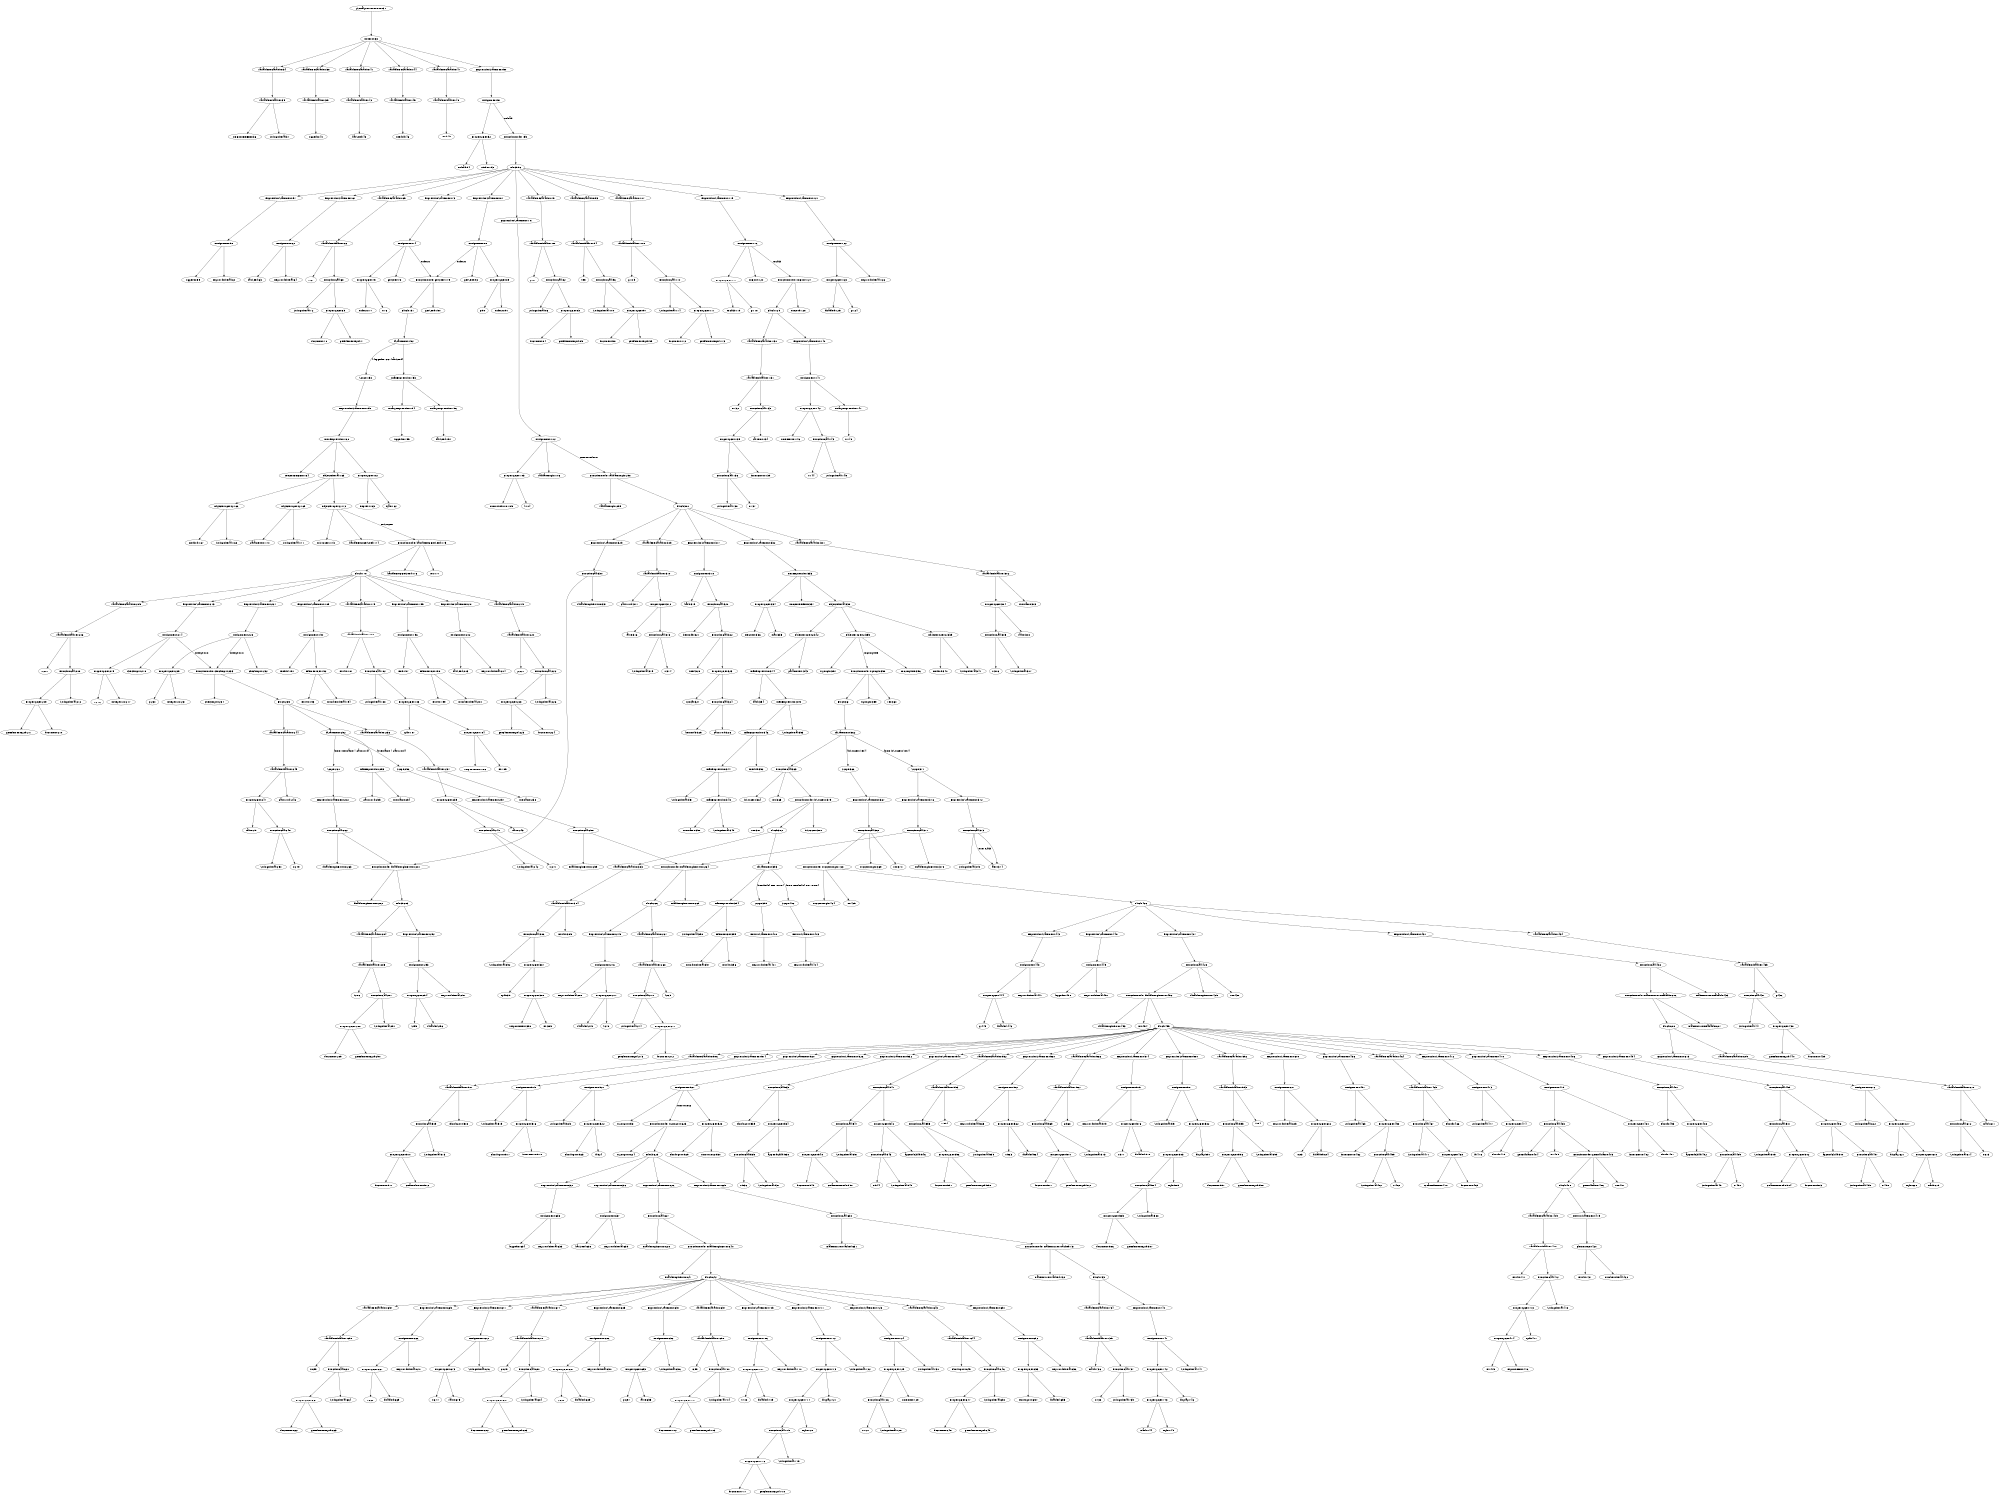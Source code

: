 digraph CallGraph {
size="15.0,10.0";
ratio="0.75";
JSAnalyzer_0000000031;
JSAnalyzer_0000000033[label="AstRoot:33"];
JSAnalyzer_0000000034[label="VariableDeclaration:34"];
JSAnalyzer_0000000035[label="VariableInitializer:35"];
JSAnalyzer_0000000036[label="LOGIN_PREFIX:36"];
JSAnalyzer_0000000037[label="StringLiteral:37"];
JSAnalyzer_0000000038[label="VariableDeclaration:38"];
JSAnalyzer_0000000039[label="VariableInitializer:39"];
JSAnalyzer_0000000040[label="loggedIn:40"];
JSAnalyzer_0000000041[label="VariableDeclaration:41"];
JSAnalyzer_0000000042[label="VariableInitializer:42"];
JSAnalyzer_0000000043[label="hasSeed:43"];
JSAnalyzer_0000000044[label="VariableDeclaration:44"];
JSAnalyzer_0000000045[label="VariableInitializer:45"];
JSAnalyzer_0000000046[label="seed_id:46"];
JSAnalyzer_0000000047[label="VariableDeclaration:47"];
JSAnalyzer_0000000048[label="VariableInitializer:48"];
JSAnalyzer_0000000049[label="seed:49"];
JSAnalyzer_0000000050[label="ExpressionStatement:50"];
JSAnalyzer_0000000051[label="Assignment:51"];
JSAnalyzer_0000000052[label="PropertyGet:52"];
JSAnalyzer_0000000053[label="window:53"];
JSAnalyzer_0000000054[label="onload:54"];
JSAnalyzer_0000000055[label="FunctionNode: :55"];
JSAnalyzer_0000000056[label="Block:56"];
JSAnalyzer_0000000057[label="ExpressionStatement:57"];
JSAnalyzer_0000000058[label="Assignment:58"];
JSAnalyzer_0000000059[label="loggedIn:59"];
JSAnalyzer_0000000060[label="KeywordLiteral:60"];
JSAnalyzer_0000000061[label="ExpressionStatement:61"];
JSAnalyzer_0000000062[label="Assignment:62"];
JSAnalyzer_0000000063[label="hasSeed:63"];
JSAnalyzer_0000000064[label="KeywordLiteral:64"];
JSAnalyzer_0000000065[label="VariableDeclaration:65"];
JSAnalyzer_0000000066[label="VariableInitializer:66"];
JSAnalyzer_0000000067[label="u:67"];
JSAnalyzer_0000000068[label="FunctionCall:68"];
JSAnalyzer_0000000069[label="PropertyGet:69"];
JSAnalyzer_0000000070[label="document:70"];
JSAnalyzer_0000000071[label="getElementById:71"];
JSAnalyzer_0000000072[label="StringLiteral:72"];
JSAnalyzer_0000000073[label="ExpressionStatement:73"];
JSAnalyzer_0000000074[label="Assignment:74"];
JSAnalyzer_0000000075[label="PropertyGet:75"];
JSAnalyzer_0000000076[label="u:76"];
JSAnalyzer_0000000077[label="onfocus:77"];
JSAnalyzer_0000000078[label="getSeed:78"];
JSAnalyzer_0000000079[label="VariableDeclaration:79"];
JSAnalyzer_0000000080[label="VariableInitializer:80"];
JSAnalyzer_0000000081[label="p:81"];
JSAnalyzer_0000000082[label="FunctionCall:82"];
JSAnalyzer_0000000083[label="PropertyGet:83"];
JSAnalyzer_0000000084[label="document:84"];
JSAnalyzer_0000000085[label="getElementById:85"];
JSAnalyzer_0000000086[label="StringLiteral:86"];
JSAnalyzer_0000000087[label="ExpressionStatement:87"];
JSAnalyzer_0000000088[label="Assignment:88"];
JSAnalyzer_0000000089[label="PropertyGet:89"];
JSAnalyzer_0000000090[label="p:90"];
JSAnalyzer_0000000091[label="onfocus:91"];
JSAnalyzer_0000000092[label="getSeed:92"];
JSAnalyzer_0000000093[label="VariableDeclaration:93"];
JSAnalyzer_0000000094[label="VariableInitializer:94"];
JSAnalyzer_0000000095[label="l:95"];
JSAnalyzer_0000000096[label="FunctionCall:96"];
JSAnalyzer_0000000097[label="PropertyGet:97"];
JSAnalyzer_0000000098[label="document:98"];
JSAnalyzer_0000000099[label="getElementById:99"];
JSAnalyzer_0000000100[label="StringLiteral:100"];
JSAnalyzer_0000000101[label="ExpressionStatement:101"];
JSAnalyzer_0000000102[label="Assignment:102"];
JSAnalyzer_0000000103[label="PropertyGet:103"];
JSAnalyzer_0000000104[label="l:104"];
JSAnalyzer_0000000105[label="onmousedown:105"];
JSAnalyzer_0000000106[label="validateLogin:106"];
JSAnalyzer_0000000107[label="VariableDeclaration:107"];
JSAnalyzer_0000000108[label="VariableInitializer:108"];
JSAnalyzer_0000000109[label="g:109"];
JSAnalyzer_0000000110[label="FunctionCall:110"];
JSAnalyzer_0000000111[label="PropertyGet:111"];
JSAnalyzer_0000000112[label="document:112"];
JSAnalyzer_0000000113[label="getElementById:113"];
JSAnalyzer_0000000114[label="StringLiteral:114"];
JSAnalyzer_0000000115[label="ExpressionStatement:115"];
JSAnalyzer_0000000116[label="Assignment:116"];
JSAnalyzer_0000000117[label="PropertyGet:117"];
JSAnalyzer_0000000118[label="g:118"];
JSAnalyzer_0000000119[label="onclick:119"];
JSAnalyzer_0000000120[label="onGood:120"];
JSAnalyzer_0000000121[label="ExpressionStatement:121"];
JSAnalyzer_0000000122[label="Assignment:122"];
JSAnalyzer_0000000123[label="PropertyGet:123"];
JSAnalyzer_0000000124[label="g:124"];
JSAnalyzer_0000000125[label="disabled:125"];
JSAnalyzer_0000000126[label="KeywordLiteral:126"];
JSAnalyzer_0000000127[label="FunctionNode: onGood:127"];
JSAnalyzer_0000000128[label="onGood:128"];
JSAnalyzer_0000000129[label="Block:129"];
JSAnalyzer_0000000130[label="VariableDeclaration:130"];
JSAnalyzer_0000000131[label="VariableInitializer:131"];
JSAnalyzer_0000000132[label="n:132"];
JSAnalyzer_0000000133[label="FunctionCall:133"];
JSAnalyzer_0000000134[label="parseInt:134"];
JSAnalyzer_0000000135[label="PropertyGet:135"];
JSAnalyzer_0000000136[label="FunctionCall:136"];
JSAnalyzer_0000000137[label="$:137"];
JSAnalyzer_0000000138[label="StringLiteral:138"];
JSAnalyzer_0000000139[label="innerHTML:139"];
JSAnalyzer_0000000140[label="ExpressionStatement:140"];
JSAnalyzer_0000000141[label="Assignment:141"];
JSAnalyzer_0000000142[label="PropertyGet:142"];
JSAnalyzer_0000000143[label="FunctionCall:143"];
JSAnalyzer_0000000144[label="$:144"];
JSAnalyzer_0000000145[label="StringLiteral:145"];
JSAnalyzer_0000000146[label="innerHTML:146"];
JSAnalyzer_0000000147[label="UnaryExpression:147"];
JSAnalyzer_0000000148[label="n:148"];
JSAnalyzer_0000000149[label="FunctionNode: getSeed:149"];
JSAnalyzer_0000000150[label="getSeed:150"];
JSAnalyzer_0000000151[label="Block:151"];
JSAnalyzer_0000000152[label="IfStatement:152"];
JSAnalyzer_0000000153[label="InfixExpression:153"];
JSAnalyzer_0000000154[label="UnaryExpression:154"];
JSAnalyzer_0000000155[label="loggedIn:155"];
JSAnalyzer_0000000156[label="UnaryExpression:156"];
JSAnalyzer_0000000157[label="hasSeed:157"];
JSAnalyzer_0000000158[label="Scope:158"];
JSAnalyzer_0000000159[label="ExpressionStatement:159"];
JSAnalyzer_0000000160[label="NewExpression:160"];
JSAnalyzer_0000000161[label="PropertyGet:161"];
JSAnalyzer_0000000162[label="Ajax:162"];
JSAnalyzer_0000000163[label="Request:163"];
JSAnalyzer_0000000164[label="LOGIN_PREFIX:164"];
JSAnalyzer_0000000165[label="ObjectLiteral:165"];
JSAnalyzer_0000000166[label="ObjectProperty:166"];
JSAnalyzer_0000000167[label="method:167"];
JSAnalyzer_0000000168[label="StringLiteral:168"];
JSAnalyzer_0000000169[label="ObjectProperty:169"];
JSAnalyzer_0000000170[label="parameters:170"];
JSAnalyzer_0000000171[label="StringLiteral:171"];
JSAnalyzer_0000000172[label="ObjectProperty:172"];
JSAnalyzer_0000000173[label="onSuccess:173"];
JSAnalyzer_0000000174[label="handleHttpGetSeed:174"];
JSAnalyzer_0000000175[label="FunctionNode: handleHttpGetSeed:175"];
JSAnalyzer_0000000176[label="handleHttpGetSeed:176"];
JSAnalyzer_0000000177[label="res:177"];
JSAnalyzer_0000000178[label="Block:178"];
JSAnalyzer_0000000179[label="VariableDeclaration:179"];
JSAnalyzer_0000000180[label="VariableInitializer:180"];
JSAnalyzer_0000000181[label="results:181"];
JSAnalyzer_0000000182[label="FunctionCall:182"];
JSAnalyzer_0000000183[label="PropertyGet:183"];
JSAnalyzer_0000000184[label="PropertyGet:184"];
JSAnalyzer_0000000185[label="res:185"];
JSAnalyzer_0000000186[label="responseText:186"];
JSAnalyzer_0000000187[label="split:187"];
JSAnalyzer_0000000188[label="StringLiteral:188"];
JSAnalyzer_0000000189[label="ExpressionStatement:189"];
JSAnalyzer_0000000190[label="Assignment:190"];
JSAnalyzer_0000000191[label="seed_id:191"];
JSAnalyzer_0000000192[label="ElementGet:192"];
JSAnalyzer_0000000193[label="results:193"];
JSAnalyzer_0000000194[label="NumberLiteral:194"];
JSAnalyzer_0000000195[label="ExpressionStatement:195"];
JSAnalyzer_0000000196[label="Assignment:196"];
JSAnalyzer_0000000197[label="seed:197"];
JSAnalyzer_0000000198[label="ElementGet:198"];
JSAnalyzer_0000000199[label="results:199"];
JSAnalyzer_0000000200[label="NumberLiteral:200"];
JSAnalyzer_0000000201[label="ExpressionStatement:201"];
JSAnalyzer_0000000202[label="Assignment:202"];
JSAnalyzer_0000000203[label="hasSeed:203"];
JSAnalyzer_0000000204[label="KeywordLiteral:204"];
JSAnalyzer_0000000205[label="VariableDeclaration:205"];
JSAnalyzer_0000000206[label="VariableInitializer:206"];
JSAnalyzer_0000000207[label="u:207"];
JSAnalyzer_0000000208[label="FunctionCall:208"];
JSAnalyzer_0000000209[label="PropertyGet:209"];
JSAnalyzer_0000000210[label="document:210"];
JSAnalyzer_0000000211[label="getElementById:211"];
JSAnalyzer_0000000212[label="StringLiteral:212"];
JSAnalyzer_0000000213[label="ExpressionStatement:213"];
JSAnalyzer_0000000214[label="Assignment:214"];
JSAnalyzer_0000000215[label="PropertyGet:215"];
JSAnalyzer_0000000216[label="u:216"];
JSAnalyzer_0000000217[label="onkeydown:217"];
JSAnalyzer_0000000218[label="checkInput:218"];
JSAnalyzer_0000000219[label="VariableDeclaration:219"];
JSAnalyzer_0000000220[label="VariableInitializer:220"];
JSAnalyzer_0000000221[label="p:221"];
JSAnalyzer_0000000222[label="FunctionCall:222"];
JSAnalyzer_0000000223[label="PropertyGet:223"];
JSAnalyzer_0000000224[label="document:224"];
JSAnalyzer_0000000225[label="getElementById:225"];
JSAnalyzer_0000000226[label="StringLiteral:226"];
JSAnalyzer_0000000227[label="ExpressionStatement:227"];
JSAnalyzer_0000000228[label="Assignment:228"];
JSAnalyzer_0000000229[label="PropertyGet:229"];
JSAnalyzer_0000000230[label="p:230"];
JSAnalyzer_0000000231[label="onkeydown:231"];
JSAnalyzer_0000000232[label="checkInput:232"];
JSAnalyzer_0000000233[label="FunctionNode: checkInput:233"];
JSAnalyzer_0000000234[label="checkInput:234"];
JSAnalyzer_0000000235[label="Block:235"];
JSAnalyzer_0000000236[label="VariableDeclaration:236"];
JSAnalyzer_0000000237[label="VariableInitializer:237"];
JSAnalyzer_0000000238[label="username:238"];
JSAnalyzer_0000000239[label="PropertyGet:239"];
JSAnalyzer_0000000240[label="FunctionCall:240"];
JSAnalyzer_0000000241[label="$:241"];
JSAnalyzer_0000000242[label="StringLiteral:242"];
JSAnalyzer_0000000243[label="value:243"];
JSAnalyzer_0000000244[label="VariableDeclaration:244"];
JSAnalyzer_0000000245[label="VariableInitializer:245"];
JSAnalyzer_0000000246[label="password:246"];
JSAnalyzer_0000000247[label="PropertyGet:247"];
JSAnalyzer_0000000248[label="FunctionCall:248"];
JSAnalyzer_0000000249[label="$:249"];
JSAnalyzer_0000000250[label="StringLiteral:250"];
JSAnalyzer_0000000251[label="value:251"];
JSAnalyzer_0000000252[label="IfStatement:252"];
JSAnalyzer_0000000253[label="InfixExpression:253"];
JSAnalyzer_0000000254[label="username:254"];
JSAnalyzer_0000000255[label="password:255"];
JSAnalyzer_0000000256[label="Scope:256"];
JSAnalyzer_0000000257[label="ExpressionStatement:257"];
JSAnalyzer_0000000258[label="FunctionCall:258"];
JSAnalyzer_0000000259[label="enableLoginButton:259"];
JSAnalyzer_0000000260[label="Scope:260"];
JSAnalyzer_0000000261[label="ExpressionStatement:261"];
JSAnalyzer_0000000262[label="FunctionCall:262"];
JSAnalyzer_0000000263[label="disableLoginButton:263"];
JSAnalyzer_0000000264[label="FunctionNode: enableLoginButton:264"];
JSAnalyzer_0000000265[label="enableLoginButton:265"];
JSAnalyzer_0000000266[label="Block:266"];
JSAnalyzer_0000000267[label="VariableDeclaration:267"];
JSAnalyzer_0000000268[label="VariableInitializer:268"];
JSAnalyzer_0000000269[label="l:269"];
JSAnalyzer_0000000270[label="FunctionCall:270"];
JSAnalyzer_0000000271[label="PropertyGet:271"];
JSAnalyzer_0000000272[label="document:272"];
JSAnalyzer_0000000273[label="getElementById:273"];
JSAnalyzer_0000000274[label="StringLiteral:274"];
JSAnalyzer_0000000275[label="ExpressionStatement:275"];
JSAnalyzer_0000000276[label="Assignment:276"];
JSAnalyzer_0000000277[label="PropertyGet:277"];
JSAnalyzer_0000000278[label="l:278"];
JSAnalyzer_0000000279[label="disabled:279"];
JSAnalyzer_0000000280[label="KeywordLiteral:280"];
JSAnalyzer_0000000281[label="FunctionNode: disableLoginButton:281"];
JSAnalyzer_0000000282[label="disableLoginButton:282"];
JSAnalyzer_0000000283[label="Block:283"];
JSAnalyzer_0000000284[label="VariableDeclaration:284"];
JSAnalyzer_0000000285[label="VariableInitializer:285"];
JSAnalyzer_0000000286[label="l:286"];
JSAnalyzer_0000000287[label="FunctionCall:287"];
JSAnalyzer_0000000288[label="PropertyGet:288"];
JSAnalyzer_0000000289[label="document:289"];
JSAnalyzer_0000000290[label="getElementById:290"];
JSAnalyzer_0000000291[label="StringLiteral:291"];
JSAnalyzer_0000000292[label="ExpressionStatement:292"];
JSAnalyzer_0000000293[label="Assignment:293"];
JSAnalyzer_0000000294[label="PropertyGet:294"];
JSAnalyzer_0000000295[label="l:295"];
JSAnalyzer_0000000296[label="disabled:296"];
JSAnalyzer_0000000297[label="KeywordLiteral:297"];
JSAnalyzer_0000000298[label="FunctionNode: validateLogin:298"];
JSAnalyzer_0000000299[label="validateLogin:299"];
JSAnalyzer_0000000300[label="Block:300"];
JSAnalyzer_0000000301[label="VariableDeclaration:301"];
JSAnalyzer_0000000302[label="VariableInitializer:302"];
JSAnalyzer_0000000303[label="username:303"];
JSAnalyzer_0000000304[label="PropertyGet:304"];
JSAnalyzer_0000000305[label="FunctionCall:305"];
JSAnalyzer_0000000306[label="$:306"];
JSAnalyzer_0000000307[label="StringLiteral:307"];
JSAnalyzer_0000000308[label="value:308"];
JSAnalyzer_0000000309[label="VariableDeclaration:309"];
JSAnalyzer_0000000310[label="VariableInitializer:310"];
JSAnalyzer_0000000311[label="password:311"];
JSAnalyzer_0000000312[label="PropertyGet:312"];
JSAnalyzer_0000000313[label="FunctionCall:313"];
JSAnalyzer_0000000314[label="$:314"];
JSAnalyzer_0000000315[label="StringLiteral:315"];
JSAnalyzer_0000000316[label="value:316"];
JSAnalyzer_0000000317[label="ExpressionStatement:317"];
JSAnalyzer_0000000318[label="Assignment:318"];
JSAnalyzer_0000000319[label="hash:319"];
JSAnalyzer_0000000320[label="FunctionCall:320"];
JSAnalyzer_0000000321[label="hex_md5:321"];
JSAnalyzer_0000000322[label="FunctionCall:322"];
JSAnalyzer_0000000323[label="PropertyGet:323"];
JSAnalyzer_0000000324[label="FunctionCall:324"];
JSAnalyzer_0000000325[label="hex_md5:325"];
JSAnalyzer_0000000326[label="password:326"];
JSAnalyzer_0000000327[label="concat:327"];
JSAnalyzer_0000000328[label="seed:328"];
JSAnalyzer_0000000329[label="ExpressionStatement:329"];
JSAnalyzer_0000000330[label="FunctionCall:330"];
JSAnalyzer_0000000331[label="disableLoginButton:331"];
JSAnalyzer_0000000332[label="ExpressionStatement:332"];
JSAnalyzer_0000000333[label="NewExpression:333"];
JSAnalyzer_0000000334[label="PropertyGet:334"];
JSAnalyzer_0000000335[label="Ajax:335"];
JSAnalyzer_0000000336[label="Request:336"];
JSAnalyzer_0000000337[label="LOGIN_PREFIX:337"];
JSAnalyzer_0000000338[label="ObjectLiteral:338"];
JSAnalyzer_0000000339[label="ObjectProperty:339"];
JSAnalyzer_0000000340[label="method:340"];
JSAnalyzer_0000000341[label="StringLiteral:341"];
JSAnalyzer_0000000342[label="ObjectProperty:342"];
JSAnalyzer_0000000343[label="parameters:343"];
JSAnalyzer_0000000344[label="InfixExpression:344"];
JSAnalyzer_0000000345[label="InfixExpression:345"];
JSAnalyzer_0000000346[label="InfixExpression:346"];
JSAnalyzer_0000000347[label="InfixExpression:347"];
JSAnalyzer_0000000348[label="InfixExpression:348"];
JSAnalyzer_0000000349[label="StringLiteral:349"];
JSAnalyzer_0000000350[label="username:350"];
JSAnalyzer_0000000351[label="StringLiteral:351"];
JSAnalyzer_0000000352[label="seed_id:352"];
JSAnalyzer_0000000353[label="StringLiteral:353"];
JSAnalyzer_0000000354[label="hash:354"];
JSAnalyzer_0000000355[label="ObjectProperty:355"];
JSAnalyzer_0000000356[label="onComplete:356"];
JSAnalyzer_0000000357[label="tryLogin:357"];
JSAnalyzer_0000000358[label="FunctionNode: tryLogin:358"];
JSAnalyzer_0000000359[label="tryLogin:359"];
JSAnalyzer_0000000360[label="res:360"];
JSAnalyzer_0000000361[label="Block:361"];
JSAnalyzer_0000000362[label="IfStatement:362"];
JSAnalyzer_0000000363[label="FunctionCall:363"];
JSAnalyzer_0000000364[label="isSuccess:364"];
JSAnalyzer_0000000365[label="res:365"];
JSAnalyzer_0000000366[label="Scope:366"];
JSAnalyzer_0000000367[label="ExpressionStatement:367"];
JSAnalyzer_0000000368[label="FunctionCall:368"];
JSAnalyzer_0000000369[label="successLogin:369"];
JSAnalyzer_0000000370[label="res:370"];
JSAnalyzer_0000000371[label="Scope:371"];
JSAnalyzer_0000000372[label="ExpressionStatement:372"];
JSAnalyzer_0000000373[label="FunctionCall:373"];
JSAnalyzer_0000000374[label="alert:374"];
JSAnalyzer_0000000375[label="StringLiteral:375"];
JSAnalyzer_0000000376[label="ExpressionStatement:376"];
JSAnalyzer_0000000377[label="FunctionCall:377"];
JSAnalyzer_0000000378[label="enableLoginButton:378"];
JSAnalyzer_0000000379[label="FunctionNode: isSuccess:379"];
JSAnalyzer_0000000380[label="isSuccess:380"];
JSAnalyzer_0000000381[label="res:381"];
JSAnalyzer_0000000382[label="Block:382"];
JSAnalyzer_0000000383[label="VariableDeclaration:383"];
JSAnalyzer_0000000384[label="VariableInitializer:384"];
JSAnalyzer_0000000385[label="results:385"];
JSAnalyzer_0000000386[label="FunctionCall:386"];
JSAnalyzer_0000000387[label="PropertyGet:387"];
JSAnalyzer_0000000388[label="PropertyGet:388"];
JSAnalyzer_0000000389[label="res:389"];
JSAnalyzer_0000000390[label="responseText:390"];
JSAnalyzer_0000000391[label="split:391"];
JSAnalyzer_0000000392[label="StringLiteral:392"];
JSAnalyzer_0000000393[label="IfStatement:393"];
JSAnalyzer_0000000394[label="InfixExpression:394"];
JSAnalyzer_0000000395[label="ElementGet:395"];
JSAnalyzer_0000000396[label="results:396"];
JSAnalyzer_0000000397[label="NumberLiteral:397"];
JSAnalyzer_0000000398[label="StringLiteral:398"];
JSAnalyzer_0000000399[label="Scope:399"];
JSAnalyzer_0000000400[label="ReturnStatement:400"];
JSAnalyzer_0000000401[label="KeywordLiteral:401"];
JSAnalyzer_0000000402[label="Scope:402"];
JSAnalyzer_0000000403[label="ReturnStatement:403"];
JSAnalyzer_0000000404[label="KeywordLiteral:404"];
JSAnalyzer_0000000405[label="FunctionNode: getFullname:405"];
JSAnalyzer_0000000406[label="getFullname:406"];
JSAnalyzer_0000000407[label="res:407"];
JSAnalyzer_0000000408[label="Block:408"];
JSAnalyzer_0000000409[label="VariableDeclaration:409"];
JSAnalyzer_0000000410[label="VariableInitializer:410"];
JSAnalyzer_0000000411[label="results:411"];
JSAnalyzer_0000000412[label="FunctionCall:412"];
JSAnalyzer_0000000413[label="PropertyGet:413"];
JSAnalyzer_0000000414[label="PropertyGet:414"];
JSAnalyzer_0000000415[label="res:415"];
JSAnalyzer_0000000416[label="responseText:416"];
JSAnalyzer_0000000417[label="split:417"];
JSAnalyzer_0000000418[label="StringLiteral:418"];
JSAnalyzer_0000000419[label="ReturnStatement:419"];
JSAnalyzer_0000000420[label="ElementGet:420"];
JSAnalyzer_0000000421[label="results:421"];
JSAnalyzer_0000000422[label="NumberLiteral:422"];
JSAnalyzer_0000000423[label="FunctionNode: successLogin:423"];
JSAnalyzer_0000000424[label="successLogin:424"];
JSAnalyzer_0000000425[label="res:425"];
JSAnalyzer_0000000426[label="Block:426"];
JSAnalyzer_0000000427[label="ExpressionStatement:427"];
JSAnalyzer_0000000428[label="FunctionCall:428"];
JSAnalyzer_0000000429[label="disableLoginForm:429"];
JSAnalyzer_0000000430[label="res:430"];
JSAnalyzer_0000000431[label="ExpressionStatement:431"];
JSAnalyzer_0000000432[label="FunctionCall:432"];
JSAnalyzer_0000000433[label="makeAnswerReabable:433"];
JSAnalyzer_0000000434[label="VariableDeclaration:434"];
JSAnalyzer_0000000435[label="VariableInitializer:435"];
JSAnalyzer_0000000436[label="g:436"];
JSAnalyzer_0000000437[label="FunctionCall:437"];
JSAnalyzer_0000000438[label="PropertyGet:438"];
JSAnalyzer_0000000439[label="document:439"];
JSAnalyzer_0000000440[label="getElementById:440"];
JSAnalyzer_0000000441[label="StringLiteral:441"];
JSAnalyzer_0000000442[label="ExpressionStatement:442"];
JSAnalyzer_0000000443[label="Assignment:443"];
JSAnalyzer_0000000444[label="PropertyGet:444"];
JSAnalyzer_0000000445[label="g:445"];
JSAnalyzer_0000000446[label="disabled:446"];
JSAnalyzer_0000000447[label="KeywordLiteral:447"];
JSAnalyzer_0000000448[label="ExpressionStatement:448"];
JSAnalyzer_0000000449[label="Assignment:449"];
JSAnalyzer_0000000450[label="loggedIn:450"];
JSAnalyzer_0000000451[label="KeywordLiteral:451"];
JSAnalyzer_0000000452[label="FunctionNode: disableLoginForm:452"];
JSAnalyzer_0000000453[label="disableLoginForm:453"];
JSAnalyzer_0000000454[label="res:454"];
JSAnalyzer_0000000455[label="Block:455"];
JSAnalyzer_0000000456[label="ExpressionStatement:456"];
JSAnalyzer_0000000457[label="Assignment:457"];
JSAnalyzer_0000000458[label="PropertyGet:458"];
JSAnalyzer_0000000459[label="FunctionCall:459"];
JSAnalyzer_0000000460[label="$:460"];
JSAnalyzer_0000000461[label="StringLiteral:461"];
JSAnalyzer_0000000462[label="innerHTML:462"];
JSAnalyzer_0000000463[label="StringLiteral:463"];
JSAnalyzer_0000000464[label="VariableDeclaration:464"];
JSAnalyzer_0000000465[label="VariableInitializer:465"];
JSAnalyzer_0000000466[label="elm_fn:466"];
JSAnalyzer_0000000467[label="FunctionCall:467"];
JSAnalyzer_0000000468[label="PropertyGet:468"];
JSAnalyzer_0000000469[label="document:469"];
JSAnalyzer_0000000470[label="createElement:470"];
JSAnalyzer_0000000471[label="StringLiteral:471"];
JSAnalyzer_0000000472[label="ExpressionStatement:472"];
JSAnalyzer_0000000473[label="Assignment:473"];
JSAnalyzer_0000000474[label="PropertyGet:474"];
JSAnalyzer_0000000475[label="elm_fn:475"];
JSAnalyzer_0000000476[label="id:476"];
JSAnalyzer_0000000477[label="StringLiteral:477"];
JSAnalyzer_0000000478[label="ExpressionStatement:478"];
JSAnalyzer_0000000479[label="Assignment:479"];
JSAnalyzer_0000000480[label="PropertyGet:480"];
JSAnalyzer_0000000481[label="elm_fn:481"];
JSAnalyzer_0000000482[label="innerHTML:482"];
JSAnalyzer_0000000483[label="FunctionCall:483"];
JSAnalyzer_0000000484[label="getFullname:484"];
JSAnalyzer_0000000485[label="res:485"];
JSAnalyzer_0000000486[label="ExpressionStatement:486"];
JSAnalyzer_0000000487[label="FunctionCall:487"];
JSAnalyzer_0000000488[label="PropertyGet:488"];
JSAnalyzer_0000000489[label="FunctionCall:489"];
JSAnalyzer_0000000490[label="$:490"];
JSAnalyzer_0000000491[label="StringLiteral:491"];
JSAnalyzer_0000000492[label="appendChild:492"];
JSAnalyzer_0000000493[label="elm_fn:493"];
JSAnalyzer_0000000494[label="ExpressionStatement:494"];
JSAnalyzer_0000000495[label="FunctionCall:495"];
JSAnalyzer_0000000496[label="PropertyGet:496"];
JSAnalyzer_0000000497[label="FunctionCall:497"];
JSAnalyzer_0000000498[label="$:498"];
JSAnalyzer_0000000499[label="StringLiteral:499"];
JSAnalyzer_0000000500[label="appendChild:500"];
JSAnalyzer_0000000501[label="FunctionCall:501"];
JSAnalyzer_0000000502[label="PropertyGet:502"];
JSAnalyzer_0000000503[label="document:503"];
JSAnalyzer_0000000504[label="createTextNode:504"];
JSAnalyzer_0000000505[label="StringLiteral:505"];
JSAnalyzer_0000000506[label="VariableDeclaration:506"];
JSAnalyzer_0000000507[label="VariableInitializer:507"];
JSAnalyzer_0000000508[label="elm_logout:508"];
JSAnalyzer_0000000509[label="FunctionCall:509"];
JSAnalyzer_0000000510[label="PropertyGet:510"];
JSAnalyzer_0000000511[label="document:511"];
JSAnalyzer_0000000512[label="createElement:512"];
JSAnalyzer_0000000513[label="StringLiteral:513"];
JSAnalyzer_0000000514[label="ExpressionStatement:514"];
JSAnalyzer_0000000515[label="Assignment:515"];
JSAnalyzer_0000000516[label="PropertyGet:516"];
JSAnalyzer_0000000517[label="elm_logout:517"];
JSAnalyzer_0000000518[label="innerHTML:518"];
JSAnalyzer_0000000519[label="StringLiteral:519"];
JSAnalyzer_0000000520[label="ExpressionStatement:520"];
JSAnalyzer_0000000521[label="Assignment:521"];
JSAnalyzer_0000000522[label="PropertyGet:522"];
JSAnalyzer_0000000523[label="elm_logout:523"];
JSAnalyzer_0000000524[label="id:524"];
JSAnalyzer_0000000525[label="StringLiteral:525"];
JSAnalyzer_0000000526[label="ExpressionStatement:526"];
JSAnalyzer_0000000527[label="Assignment:527"];
JSAnalyzer_0000000528[label="PropertyGet:528"];
JSAnalyzer_0000000529[label="elm_logout:529"];
JSAnalyzer_0000000530[label="onmouseup:530"];
JSAnalyzer_0000000531[label="tryLogout:531"];
JSAnalyzer_0000000532[label="ExpressionStatement:532"];
JSAnalyzer_0000000533[label="FunctionCall:533"];
JSAnalyzer_0000000534[label="PropertyGet:534"];
JSAnalyzer_0000000535[label="FunctionCall:535"];
JSAnalyzer_0000000536[label="$:536"];
JSAnalyzer_0000000537[label="StringLiteral:537"];
JSAnalyzer_0000000538[label="appendChild:538"];
JSAnalyzer_0000000539[label="elm_logout:539"];
JSAnalyzer_0000000540[label="ExpressionStatement:540"];
JSAnalyzer_0000000541[label="FunctionCall:541"];
JSAnalyzer_0000000542[label="PropertyGet:542"];
JSAnalyzer_0000000543[label="FunctionCall:543"];
JSAnalyzer_0000000544[label="$:544"];
JSAnalyzer_0000000545[label="StringLiteral:545"];
JSAnalyzer_0000000546[label="appendChild:546"];
JSAnalyzer_0000000547[label="FunctionCall:547"];
JSAnalyzer_0000000548[label="PropertyGet:548"];
JSAnalyzer_0000000549[label="document:549"];
JSAnalyzer_0000000550[label="createTextNode:550"];
JSAnalyzer_0000000551[label="StringLiteral:551"];
JSAnalyzer_0000000552[label="VariableDeclaration:552"];
JSAnalyzer_0000000553[label="VariableInitializer:553"];
JSAnalyzer_0000000554[label="u:554"];
JSAnalyzer_0000000555[label="FunctionCall:555"];
JSAnalyzer_0000000556[label="PropertyGet:556"];
JSAnalyzer_0000000557[label="document:557"];
JSAnalyzer_0000000558[label="getElementById:558"];
JSAnalyzer_0000000559[label="StringLiteral:559"];
JSAnalyzer_0000000560[label="ExpressionStatement:560"];
JSAnalyzer_0000000561[label="Assignment:561"];
JSAnalyzer_0000000562[label="PropertyGet:562"];
JSAnalyzer_0000000563[label="u:563"];
JSAnalyzer_0000000564[label="disabled:564"];
JSAnalyzer_0000000565[label="KeywordLiteral:565"];
JSAnalyzer_0000000566[label="VariableDeclaration:566"];
JSAnalyzer_0000000567[label="VariableInitializer:567"];
JSAnalyzer_0000000568[label="p:568"];
JSAnalyzer_0000000569[label="FunctionCall:569"];
JSAnalyzer_0000000570[label="PropertyGet:570"];
JSAnalyzer_0000000571[label="document:571"];
JSAnalyzer_0000000572[label="getElementById:572"];
JSAnalyzer_0000000573[label="StringLiteral:573"];
JSAnalyzer_0000000574[label="ExpressionStatement:574"];
JSAnalyzer_0000000575[label="Assignment:575"];
JSAnalyzer_0000000576[label="PropertyGet:576"];
JSAnalyzer_0000000577[label="p:577"];
JSAnalyzer_0000000578[label="disabled:578"];
JSAnalyzer_0000000579[label="KeywordLiteral:579"];
JSAnalyzer_0000000580[label="ExpressionStatement:580"];
JSAnalyzer_0000000581[label="Assignment:581"];
JSAnalyzer_0000000582[label="PropertyGet:582"];
JSAnalyzer_0000000583[label="PropertyGet:583"];
JSAnalyzer_0000000584[label="FunctionCall:584"];
JSAnalyzer_0000000585[label="PropertyGet:585"];
JSAnalyzer_0000000586[label="document:586"];
JSAnalyzer_0000000587[label="getElementById:587"];
JSAnalyzer_0000000588[label="StringLiteral:588"];
JSAnalyzer_0000000589[label="style:589"];
JSAnalyzer_0000000590[label="display:590"];
JSAnalyzer_0000000591[label="StringLiteral:591"];
JSAnalyzer_0000000592[label="VariableDeclaration:592"];
JSAnalyzer_0000000593[label="VariableInitializer:593"];
JSAnalyzer_0000000594[label="l:594"];
JSAnalyzer_0000000595[label="FunctionCall:595"];
JSAnalyzer_0000000596[label="PropertyGet:596"];
JSAnalyzer_0000000597[label="document:597"];
JSAnalyzer_0000000598[label="getElementById:598"];
JSAnalyzer_0000000599[label="StringLiteral:599"];
JSAnalyzer_0000000600[label="ExpressionStatement:600"];
JSAnalyzer_0000000601[label="Assignment:601"];
JSAnalyzer_0000000602[label="PropertyGet:602"];
JSAnalyzer_0000000603[label="l:603"];
JSAnalyzer_0000000604[label="disabled:604"];
JSAnalyzer_0000000605[label="KeywordLiteral:605"];
JSAnalyzer_0000000606[label="FunctionNode: makeAnswerReabable:606"];
JSAnalyzer_0000000607[label="makeAnswerReabable:607"];
JSAnalyzer_0000000608[label="Block:608"];
JSAnalyzer_0000000609[label="VariableDeclaration:609"];
JSAnalyzer_0000000610[label="VariableInitializer:610"];
JSAnalyzer_0000000611[label="mask:611"];
JSAnalyzer_0000000612[label="FunctionCall:612"];
JSAnalyzer_0000000613[label="$:613"];
JSAnalyzer_0000000614[label="StringLiteral:614"];
JSAnalyzer_0000000615[label="ExpressionStatement:615"];
JSAnalyzer_0000000616[label="Assignment:616"];
JSAnalyzer_0000000617[label="PropertyGet:617"];
JSAnalyzer_0000000618[label="PropertyGet:618"];
JSAnalyzer_0000000619[label="mask:619"];
JSAnalyzer_0000000620[label="style:620"];
JSAnalyzer_0000000621[label="display:621"];
JSAnalyzer_0000000622[label="StringLiteral:622"];
JSAnalyzer_0000000623[label="FunctionNode: tryLogout:623"];
JSAnalyzer_0000000624[label="tryLogout:624"];
JSAnalyzer_0000000625[label="Block:625"];
JSAnalyzer_0000000626[label="ExpressionStatement:626"];
JSAnalyzer_0000000627[label="FunctionCall:627"];
JSAnalyzer_0000000628[label="enableLoginForm:628"];
JSAnalyzer_0000000629[label="ExpressionStatement:629"];
JSAnalyzer_0000000630[label="FunctionCall:630"];
JSAnalyzer_0000000631[label="makeAnswerMasked:631"];
JSAnalyzer_0000000632[label="ExpressionStatement:632"];
JSAnalyzer_0000000633[label="Assignment:633"];
JSAnalyzer_0000000634[label="loggedIn:634"];
JSAnalyzer_0000000635[label="KeywordLiteral:635"];
JSAnalyzer_0000000636[label="ExpressionStatement:636"];
JSAnalyzer_0000000637[label="Assignment:637"];
JSAnalyzer_0000000638[label="hasSeed:638"];
JSAnalyzer_0000000639[label="KeywordLiteral:639"];
JSAnalyzer_0000000640[label="FunctionNode: enableLoginForm:640"];
JSAnalyzer_0000000641[label="enableLoginForm:641"];
JSAnalyzer_0000000642[label="Block:642"];
JSAnalyzer_0000000643[label="VariableDeclaration:643"];
JSAnalyzer_0000000644[label="VariableInitializer:644"];
JSAnalyzer_0000000645[label="elm_logout:645"];
JSAnalyzer_0000000646[label="FunctionCall:646"];
JSAnalyzer_0000000647[label="PropertyGet:647"];
JSAnalyzer_0000000648[label="document:648"];
JSAnalyzer_0000000649[label="getElementById:649"];
JSAnalyzer_0000000650[label="StringLiteral:650"];
JSAnalyzer_0000000651[label="ExpressionStatement:651"];
JSAnalyzer_0000000652[label="Assignment:652"];
JSAnalyzer_0000000653[label="PropertyGet:653"];
JSAnalyzer_0000000654[label="elm_logout:654"];
JSAnalyzer_0000000655[label="disabled:655"];
JSAnalyzer_0000000656[label="KeywordLiteral:656"];
JSAnalyzer_0000000657[label="VariableDeclaration:657"];
JSAnalyzer_0000000658[label="VariableInitializer:658"];
JSAnalyzer_0000000659[label="u:659"];
JSAnalyzer_0000000660[label="FunctionCall:660"];
JSAnalyzer_0000000661[label="PropertyGet:661"];
JSAnalyzer_0000000662[label="document:662"];
JSAnalyzer_0000000663[label="getElementById:663"];
JSAnalyzer_0000000664[label="StringLiteral:664"];
JSAnalyzer_0000000665[label="ExpressionStatement:665"];
JSAnalyzer_0000000666[label="Assignment:666"];
JSAnalyzer_0000000667[label="PropertyGet:667"];
JSAnalyzer_0000000668[label="u:668"];
JSAnalyzer_0000000669[label="disabled:669"];
JSAnalyzer_0000000670[label="KeywordLiteral:670"];
JSAnalyzer_0000000671[label="ExpressionStatement:671"];
JSAnalyzer_0000000672[label="Assignment:672"];
JSAnalyzer_0000000673[label="PropertyGet:673"];
JSAnalyzer_0000000674[label="u:674"];
JSAnalyzer_0000000675[label="value:675"];
JSAnalyzer_0000000676[label="StringLiteral:676"];
JSAnalyzer_0000000677[label="VariableDeclaration:677"];
JSAnalyzer_0000000678[label="VariableInitializer:678"];
JSAnalyzer_0000000679[label="p:679"];
JSAnalyzer_0000000680[label="FunctionCall:680"];
JSAnalyzer_0000000681[label="PropertyGet:681"];
JSAnalyzer_0000000682[label="document:682"];
JSAnalyzer_0000000683[label="getElementById:683"];
JSAnalyzer_0000000684[label="StringLiteral:684"];
JSAnalyzer_0000000685[label="ExpressionStatement:685"];
JSAnalyzer_0000000686[label="Assignment:686"];
JSAnalyzer_0000000687[label="PropertyGet:687"];
JSAnalyzer_0000000688[label="p:688"];
JSAnalyzer_0000000689[label="disabled:689"];
JSAnalyzer_0000000690[label="KeywordLiteral:690"];
JSAnalyzer_0000000691[label="ExpressionStatement:691"];
JSAnalyzer_0000000692[label="Assignment:692"];
JSAnalyzer_0000000693[label="PropertyGet:693"];
JSAnalyzer_0000000694[label="p:694"];
JSAnalyzer_0000000695[label="value:695"];
JSAnalyzer_0000000696[label="StringLiteral:696"];
JSAnalyzer_0000000697[label="VariableDeclaration:697"];
JSAnalyzer_0000000698[label="VariableInitializer:698"];
JSAnalyzer_0000000699[label="l:699"];
JSAnalyzer_0000000700[label="FunctionCall:700"];
JSAnalyzer_0000000701[label="PropertyGet:701"];
JSAnalyzer_0000000702[label="document:702"];
JSAnalyzer_0000000703[label="getElementById:703"];
JSAnalyzer_0000000704[label="StringLiteral:704"];
JSAnalyzer_0000000705[label="ExpressionStatement:705"];
JSAnalyzer_0000000706[label="Assignment:706"];
JSAnalyzer_0000000707[label="PropertyGet:707"];
JSAnalyzer_0000000708[label="l:708"];
JSAnalyzer_0000000709[label="disabled:709"];
JSAnalyzer_0000000710[label="KeywordLiteral:710"];
JSAnalyzer_0000000711[label="ExpressionStatement:711"];
JSAnalyzer_0000000712[label="Assignment:712"];
JSAnalyzer_0000000713[label="PropertyGet:713"];
JSAnalyzer_0000000714[label="PropertyGet:714"];
JSAnalyzer_0000000715[label="FunctionCall:715"];
JSAnalyzer_0000000716[label="PropertyGet:716"];
JSAnalyzer_0000000717[label="document:717"];
JSAnalyzer_0000000718[label="getElementById:718"];
JSAnalyzer_0000000719[label="StringLiteral:719"];
JSAnalyzer_0000000720[label="style:720"];
JSAnalyzer_0000000721[label="display:721"];
JSAnalyzer_0000000722[label="StringLiteral:722"];
JSAnalyzer_0000000723[label="ExpressionStatement:723"];
JSAnalyzer_0000000724[label="Assignment:724"];
JSAnalyzer_0000000725[label="PropertyGet:725"];
JSAnalyzer_0000000726[label="FunctionCall:726"];
JSAnalyzer_0000000727[label="$:727"];
JSAnalyzer_0000000728[label="StringLiteral:728"];
JSAnalyzer_0000000729[label="innerText:729"];
JSAnalyzer_0000000730[label="StringLiteral:730"];
JSAnalyzer_0000000731[label="FunctionNode: makeAnswerMasked:731"];
JSAnalyzer_0000000732[label="makeAnswerMasked:732"];
JSAnalyzer_0000000733[label="Block:733"];
JSAnalyzer_0000000734[label="VariableDeclaration:734"];
JSAnalyzer_0000000735[label="VariableInitializer:735"];
JSAnalyzer_0000000736[label="mask:736"];
JSAnalyzer_0000000737[label="FunctionCall:737"];
JSAnalyzer_0000000738[label="$:738"];
JSAnalyzer_0000000739[label="StringLiteral:739"];
JSAnalyzer_0000000740[label="ExpressionStatement:740"];
JSAnalyzer_0000000741[label="Assignment:741"];
JSAnalyzer_0000000742[label="PropertyGet:742"];
JSAnalyzer_0000000743[label="PropertyGet:743"];
JSAnalyzer_0000000744[label="mask:744"];
JSAnalyzer_0000000745[label="style:745"];
JSAnalyzer_0000000746[label="display:746"];
JSAnalyzer_0000000747[label="StringLiteral:747"];
JSAnalyzer_0000000031 -> JSAnalyzer_0000000033[label=""];
JSAnalyzer_0000000033 -> JSAnalyzer_0000000034[label=""];
JSAnalyzer_0000000034 -> JSAnalyzer_0000000035[label=""];
JSAnalyzer_0000000035 -> JSAnalyzer_0000000036[label=""];
JSAnalyzer_0000000035 -> JSAnalyzer_0000000037[label=""];
JSAnalyzer_0000000033 -> JSAnalyzer_0000000038[label=""];
JSAnalyzer_0000000038 -> JSAnalyzer_0000000039[label=""];
JSAnalyzer_0000000039 -> JSAnalyzer_0000000040[label=""];
JSAnalyzer_0000000033 -> JSAnalyzer_0000000041[label=""];
JSAnalyzer_0000000041 -> JSAnalyzer_0000000042[label=""];
JSAnalyzer_0000000042 -> JSAnalyzer_0000000043[label=""];
JSAnalyzer_0000000033 -> JSAnalyzer_0000000044[label=""];
JSAnalyzer_0000000044 -> JSAnalyzer_0000000045[label=""];
JSAnalyzer_0000000045 -> JSAnalyzer_0000000046[label=""];
JSAnalyzer_0000000033 -> JSAnalyzer_0000000047[label=""];
JSAnalyzer_0000000047 -> JSAnalyzer_0000000048[label=""];
JSAnalyzer_0000000048 -> JSAnalyzer_0000000049[label=""];
JSAnalyzer_0000000033 -> JSAnalyzer_0000000050[label=""];
JSAnalyzer_0000000050 -> JSAnalyzer_0000000051[label=""];
JSAnalyzer_0000000051 -> JSAnalyzer_0000000052[label=""];
JSAnalyzer_0000000052 -> JSAnalyzer_0000000053[label=""];
JSAnalyzer_0000000052 -> JSAnalyzer_0000000054[label=""];
JSAnalyzer_0000000055 -> JSAnalyzer_0000000056[label=""];
JSAnalyzer_0000000056 -> JSAnalyzer_0000000057[label=""];
JSAnalyzer_0000000057 -> JSAnalyzer_0000000058[label=""];
JSAnalyzer_0000000058 -> JSAnalyzer_0000000059[label=""];
JSAnalyzer_0000000058 -> JSAnalyzer_0000000060[label=""];
JSAnalyzer_0000000056 -> JSAnalyzer_0000000061[label=""];
JSAnalyzer_0000000061 -> JSAnalyzer_0000000062[label=""];
JSAnalyzer_0000000062 -> JSAnalyzer_0000000063[label=""];
JSAnalyzer_0000000062 -> JSAnalyzer_0000000064[label=""];
JSAnalyzer_0000000056 -> JSAnalyzer_0000000065[label=""];
JSAnalyzer_0000000065 -> JSAnalyzer_0000000066[label=""];
JSAnalyzer_0000000066 -> JSAnalyzer_0000000067[label=""];
JSAnalyzer_0000000066 -> JSAnalyzer_0000000068[label=""];
JSAnalyzer_0000000068 -> JSAnalyzer_0000000069[label=""];
JSAnalyzer_0000000069 -> JSAnalyzer_0000000070[label=""];
JSAnalyzer_0000000069 -> JSAnalyzer_0000000071[label=""];
JSAnalyzer_0000000068 -> JSAnalyzer_0000000072[label=""];
JSAnalyzer_0000000056 -> JSAnalyzer_0000000073[label=""];
JSAnalyzer_0000000073 -> JSAnalyzer_0000000074[label=""];
JSAnalyzer_0000000074 -> JSAnalyzer_0000000075[label=""];
JSAnalyzer_0000000075 -> JSAnalyzer_0000000076[label=""];
JSAnalyzer_0000000075 -> JSAnalyzer_0000000077[label=""];
JSAnalyzer_0000000074 -> JSAnalyzer_0000000078[label=""];
JSAnalyzer_0000000056 -> JSAnalyzer_0000000079[label=""];
JSAnalyzer_0000000079 -> JSAnalyzer_0000000080[label=""];
JSAnalyzer_0000000080 -> JSAnalyzer_0000000081[label=""];
JSAnalyzer_0000000080 -> JSAnalyzer_0000000082[label=""];
JSAnalyzer_0000000082 -> JSAnalyzer_0000000083[label=""];
JSAnalyzer_0000000083 -> JSAnalyzer_0000000084[label=""];
JSAnalyzer_0000000083 -> JSAnalyzer_0000000085[label=""];
JSAnalyzer_0000000082 -> JSAnalyzer_0000000086[label=""];
JSAnalyzer_0000000056 -> JSAnalyzer_0000000087[label=""];
JSAnalyzer_0000000087 -> JSAnalyzer_0000000088[label=""];
JSAnalyzer_0000000088 -> JSAnalyzer_0000000089[label=""];
JSAnalyzer_0000000089 -> JSAnalyzer_0000000090[label=""];
JSAnalyzer_0000000089 -> JSAnalyzer_0000000091[label=""];
JSAnalyzer_0000000088 -> JSAnalyzer_0000000092[label=""];
JSAnalyzer_0000000056 -> JSAnalyzer_0000000093[label=""];
JSAnalyzer_0000000093 -> JSAnalyzer_0000000094[label=""];
JSAnalyzer_0000000094 -> JSAnalyzer_0000000095[label=""];
JSAnalyzer_0000000094 -> JSAnalyzer_0000000096[label=""];
JSAnalyzer_0000000096 -> JSAnalyzer_0000000097[label=""];
JSAnalyzer_0000000097 -> JSAnalyzer_0000000098[label=""];
JSAnalyzer_0000000097 -> JSAnalyzer_0000000099[label=""];
JSAnalyzer_0000000096 -> JSAnalyzer_0000000100[label=""];
JSAnalyzer_0000000056 -> JSAnalyzer_0000000101[label=""];
JSAnalyzer_0000000101 -> JSAnalyzer_0000000102[label=""];
JSAnalyzer_0000000102 -> JSAnalyzer_0000000103[label=""];
JSAnalyzer_0000000103 -> JSAnalyzer_0000000104[label=""];
JSAnalyzer_0000000103 -> JSAnalyzer_0000000105[label=""];
JSAnalyzer_0000000102 -> JSAnalyzer_0000000106[label=""];
JSAnalyzer_0000000056 -> JSAnalyzer_0000000107[label=""];
JSAnalyzer_0000000107 -> JSAnalyzer_0000000108[label=""];
JSAnalyzer_0000000108 -> JSAnalyzer_0000000109[label=""];
JSAnalyzer_0000000108 -> JSAnalyzer_0000000110[label=""];
JSAnalyzer_0000000110 -> JSAnalyzer_0000000111[label=""];
JSAnalyzer_0000000111 -> JSAnalyzer_0000000112[label=""];
JSAnalyzer_0000000111 -> JSAnalyzer_0000000113[label=""];
JSAnalyzer_0000000110 -> JSAnalyzer_0000000114[label=""];
JSAnalyzer_0000000056 -> JSAnalyzer_0000000115[label=""];
JSAnalyzer_0000000115 -> JSAnalyzer_0000000116[label=""];
JSAnalyzer_0000000116 -> JSAnalyzer_0000000117[label=""];
JSAnalyzer_0000000117 -> JSAnalyzer_0000000118[label=""];
JSAnalyzer_0000000117 -> JSAnalyzer_0000000119[label=""];
JSAnalyzer_0000000116 -> JSAnalyzer_0000000120[label=""];
JSAnalyzer_0000000056 -> JSAnalyzer_0000000121[label=""];
JSAnalyzer_0000000121 -> JSAnalyzer_0000000122[label=""];
JSAnalyzer_0000000122 -> JSAnalyzer_0000000123[label=""];
JSAnalyzer_0000000123 -> JSAnalyzer_0000000124[label=""];
JSAnalyzer_0000000123 -> JSAnalyzer_0000000125[label=""];
JSAnalyzer_0000000122 -> JSAnalyzer_0000000126[label=""];
JSAnalyzer_0000000127 -> JSAnalyzer_0000000128[label=""];
JSAnalyzer_0000000127 -> JSAnalyzer_0000000129[label=""];
JSAnalyzer_0000000129 -> JSAnalyzer_0000000130[label=""];
JSAnalyzer_0000000130 -> JSAnalyzer_0000000131[label=""];
JSAnalyzer_0000000131 -> JSAnalyzer_0000000132[label=""];
JSAnalyzer_0000000131 -> JSAnalyzer_0000000133[label=""];
JSAnalyzer_0000000133 -> JSAnalyzer_0000000134[label=""];
JSAnalyzer_0000000133 -> JSAnalyzer_0000000135[label=""];
JSAnalyzer_0000000135 -> JSAnalyzer_0000000136[label=""];
JSAnalyzer_0000000136 -> JSAnalyzer_0000000137[label=""];
JSAnalyzer_0000000136 -> JSAnalyzer_0000000138[label=""];
JSAnalyzer_0000000135 -> JSAnalyzer_0000000139[label=""];
JSAnalyzer_0000000129 -> JSAnalyzer_0000000140[label=""];
JSAnalyzer_0000000140 -> JSAnalyzer_0000000141[label=""];
JSAnalyzer_0000000141 -> JSAnalyzer_0000000142[label=""];
JSAnalyzer_0000000142 -> JSAnalyzer_0000000143[label=""];
JSAnalyzer_0000000143 -> JSAnalyzer_0000000144[label=""];
JSAnalyzer_0000000143 -> JSAnalyzer_0000000145[label=""];
JSAnalyzer_0000000142 -> JSAnalyzer_0000000146[label=""];
JSAnalyzer_0000000141 -> JSAnalyzer_0000000147[label=""];
JSAnalyzer_0000000147 -> JSAnalyzer_0000000148[label=""];
JSAnalyzer_0000000149 -> JSAnalyzer_0000000150[label=""];
JSAnalyzer_0000000149 -> JSAnalyzer_0000000151[label=""];
JSAnalyzer_0000000151 -> JSAnalyzer_0000000152[label=""];
JSAnalyzer_0000000152 -> JSAnalyzer_0000000153[label=""];
JSAnalyzer_0000000153 -> JSAnalyzer_0000000154[label=""];
JSAnalyzer_0000000154 -> JSAnalyzer_0000000155[label=""];
JSAnalyzer_0000000153 -> JSAnalyzer_0000000156[label=""];
JSAnalyzer_0000000156 -> JSAnalyzer_0000000157[label=""];
JSAnalyzer_0000000152 -> JSAnalyzer_0000000158[label="[!loggedIn && !hasSeed]"];
JSAnalyzer_0000000158 -> JSAnalyzer_0000000159[label=""];
JSAnalyzer_0000000159 -> JSAnalyzer_0000000160[label=""];
JSAnalyzer_0000000160 -> JSAnalyzer_0000000161[label=""];
JSAnalyzer_0000000161 -> JSAnalyzer_0000000162[label=""];
JSAnalyzer_0000000161 -> JSAnalyzer_0000000163[label=""];
JSAnalyzer_0000000160 -> JSAnalyzer_0000000164[label=""];
JSAnalyzer_0000000160 -> JSAnalyzer_0000000165[label=""];
JSAnalyzer_0000000165 -> JSAnalyzer_0000000166[label=""];
JSAnalyzer_0000000166 -> JSAnalyzer_0000000167[label=""];
JSAnalyzer_0000000166 -> JSAnalyzer_0000000168[label=""];
JSAnalyzer_0000000165 -> JSAnalyzer_0000000169[label=""];
JSAnalyzer_0000000169 -> JSAnalyzer_0000000170[label=""];
JSAnalyzer_0000000169 -> JSAnalyzer_0000000171[label=""];
JSAnalyzer_0000000165 -> JSAnalyzer_0000000172[label=""];
JSAnalyzer_0000000172 -> JSAnalyzer_0000000173[label=""];
JSAnalyzer_0000000172 -> JSAnalyzer_0000000174[label=""];
JSAnalyzer_0000000175 -> JSAnalyzer_0000000176[label=""];
JSAnalyzer_0000000175 -> JSAnalyzer_0000000177[label=""];
JSAnalyzer_0000000175 -> JSAnalyzer_0000000178[label=""];
JSAnalyzer_0000000178 -> JSAnalyzer_0000000179[label=""];
JSAnalyzer_0000000179 -> JSAnalyzer_0000000180[label=""];
JSAnalyzer_0000000180 -> JSAnalyzer_0000000181[label=""];
JSAnalyzer_0000000180 -> JSAnalyzer_0000000182[label=""];
JSAnalyzer_0000000182 -> JSAnalyzer_0000000183[label=""];
JSAnalyzer_0000000183 -> JSAnalyzer_0000000184[label=""];
JSAnalyzer_0000000184 -> JSAnalyzer_0000000185[label=""];
JSAnalyzer_0000000184 -> JSAnalyzer_0000000186[label=""];
JSAnalyzer_0000000183 -> JSAnalyzer_0000000187[label=""];
JSAnalyzer_0000000182 -> JSAnalyzer_0000000188[label=""];
JSAnalyzer_0000000178 -> JSAnalyzer_0000000189[label=""];
JSAnalyzer_0000000189 -> JSAnalyzer_0000000190[label=""];
JSAnalyzer_0000000190 -> JSAnalyzer_0000000191[label=""];
JSAnalyzer_0000000190 -> JSAnalyzer_0000000192[label=""];
JSAnalyzer_0000000192 -> JSAnalyzer_0000000193[label=""];
JSAnalyzer_0000000192 -> JSAnalyzer_0000000194[label=""];
JSAnalyzer_0000000178 -> JSAnalyzer_0000000195[label=""];
JSAnalyzer_0000000195 -> JSAnalyzer_0000000196[label=""];
JSAnalyzer_0000000196 -> JSAnalyzer_0000000197[label=""];
JSAnalyzer_0000000196 -> JSAnalyzer_0000000198[label=""];
JSAnalyzer_0000000198 -> JSAnalyzer_0000000199[label=""];
JSAnalyzer_0000000198 -> JSAnalyzer_0000000200[label=""];
JSAnalyzer_0000000178 -> JSAnalyzer_0000000201[label=""];
JSAnalyzer_0000000201 -> JSAnalyzer_0000000202[label=""];
JSAnalyzer_0000000202 -> JSAnalyzer_0000000203[label=""];
JSAnalyzer_0000000202 -> JSAnalyzer_0000000204[label=""];
JSAnalyzer_0000000178 -> JSAnalyzer_0000000205[label=""];
JSAnalyzer_0000000205 -> JSAnalyzer_0000000206[label=""];
JSAnalyzer_0000000206 -> JSAnalyzer_0000000207[label=""];
JSAnalyzer_0000000206 -> JSAnalyzer_0000000208[label=""];
JSAnalyzer_0000000208 -> JSAnalyzer_0000000209[label=""];
JSAnalyzer_0000000209 -> JSAnalyzer_0000000210[label=""];
JSAnalyzer_0000000209 -> JSAnalyzer_0000000211[label=""];
JSAnalyzer_0000000208 -> JSAnalyzer_0000000212[label=""];
JSAnalyzer_0000000178 -> JSAnalyzer_0000000213[label=""];
JSAnalyzer_0000000213 -> JSAnalyzer_0000000214[label=""];
JSAnalyzer_0000000214 -> JSAnalyzer_0000000215[label=""];
JSAnalyzer_0000000215 -> JSAnalyzer_0000000216[label=""];
JSAnalyzer_0000000215 -> JSAnalyzer_0000000217[label=""];
JSAnalyzer_0000000214 -> JSAnalyzer_0000000218[label=""];
JSAnalyzer_0000000178 -> JSAnalyzer_0000000219[label=""];
JSAnalyzer_0000000219 -> JSAnalyzer_0000000220[label=""];
JSAnalyzer_0000000220 -> JSAnalyzer_0000000221[label=""];
JSAnalyzer_0000000220 -> JSAnalyzer_0000000222[label=""];
JSAnalyzer_0000000222 -> JSAnalyzer_0000000223[label=""];
JSAnalyzer_0000000223 -> JSAnalyzer_0000000224[label=""];
JSAnalyzer_0000000223 -> JSAnalyzer_0000000225[label=""];
JSAnalyzer_0000000222 -> JSAnalyzer_0000000226[label=""];
JSAnalyzer_0000000178 -> JSAnalyzer_0000000227[label=""];
JSAnalyzer_0000000227 -> JSAnalyzer_0000000228[label=""];
JSAnalyzer_0000000228 -> JSAnalyzer_0000000229[label=""];
JSAnalyzer_0000000229 -> JSAnalyzer_0000000230[label=""];
JSAnalyzer_0000000229 -> JSAnalyzer_0000000231[label=""];
JSAnalyzer_0000000228 -> JSAnalyzer_0000000232[label=""];
JSAnalyzer_0000000233 -> JSAnalyzer_0000000234[label=""];
JSAnalyzer_0000000233 -> JSAnalyzer_0000000235[label=""];
JSAnalyzer_0000000235 -> JSAnalyzer_0000000236[label=""];
JSAnalyzer_0000000236 -> JSAnalyzer_0000000237[label=""];
JSAnalyzer_0000000237 -> JSAnalyzer_0000000238[label=""];
JSAnalyzer_0000000237 -> JSAnalyzer_0000000239[label=""];
JSAnalyzer_0000000239 -> JSAnalyzer_0000000240[label=""];
JSAnalyzer_0000000240 -> JSAnalyzer_0000000241[label=""];
JSAnalyzer_0000000240 -> JSAnalyzer_0000000242[label=""];
JSAnalyzer_0000000239 -> JSAnalyzer_0000000243[label=""];
JSAnalyzer_0000000235 -> JSAnalyzer_0000000244[label=""];
JSAnalyzer_0000000244 -> JSAnalyzer_0000000245[label=""];
JSAnalyzer_0000000245 -> JSAnalyzer_0000000246[label=""];
JSAnalyzer_0000000245 -> JSAnalyzer_0000000247[label=""];
JSAnalyzer_0000000247 -> JSAnalyzer_0000000248[label=""];
JSAnalyzer_0000000248 -> JSAnalyzer_0000000249[label=""];
JSAnalyzer_0000000248 -> JSAnalyzer_0000000250[label=""];
JSAnalyzer_0000000247 -> JSAnalyzer_0000000251[label=""];
JSAnalyzer_0000000235 -> JSAnalyzer_0000000252[label=""];
JSAnalyzer_0000000252 -> JSAnalyzer_0000000253[label=""];
JSAnalyzer_0000000253 -> JSAnalyzer_0000000254[label=""];
JSAnalyzer_0000000253 -> JSAnalyzer_0000000255[label=""];
JSAnalyzer_0000000252 -> JSAnalyzer_0000000256[label="[username || password]"];
JSAnalyzer_0000000256 -> JSAnalyzer_0000000257[label=""];
JSAnalyzer_0000000257 -> JSAnalyzer_0000000258[label=""];
JSAnalyzer_0000000258 -> JSAnalyzer_0000000259[label=""];
JSAnalyzer_0000000252 -> JSAnalyzer_0000000260[label="[NOT username || password]"];
JSAnalyzer_0000000260 -> JSAnalyzer_0000000261[label=""];
JSAnalyzer_0000000261 -> JSAnalyzer_0000000262[label=""];
JSAnalyzer_0000000262 -> JSAnalyzer_0000000263[label=""];
JSAnalyzer_0000000264 -> JSAnalyzer_0000000265[label=""];
JSAnalyzer_0000000264 -> JSAnalyzer_0000000266[label=""];
JSAnalyzer_0000000266 -> JSAnalyzer_0000000267[label=""];
JSAnalyzer_0000000267 -> JSAnalyzer_0000000268[label=""];
JSAnalyzer_0000000268 -> JSAnalyzer_0000000269[label=""];
JSAnalyzer_0000000268 -> JSAnalyzer_0000000270[label=""];
JSAnalyzer_0000000270 -> JSAnalyzer_0000000271[label=""];
JSAnalyzer_0000000271 -> JSAnalyzer_0000000272[label=""];
JSAnalyzer_0000000271 -> JSAnalyzer_0000000273[label=""];
JSAnalyzer_0000000270 -> JSAnalyzer_0000000274[label=""];
JSAnalyzer_0000000266 -> JSAnalyzer_0000000275[label=""];
JSAnalyzer_0000000275 -> JSAnalyzer_0000000276[label=""];
JSAnalyzer_0000000276 -> JSAnalyzer_0000000277[label=""];
JSAnalyzer_0000000277 -> JSAnalyzer_0000000278[label=""];
JSAnalyzer_0000000277 -> JSAnalyzer_0000000279[label=""];
JSAnalyzer_0000000276 -> JSAnalyzer_0000000280[label=""];
JSAnalyzer_0000000281 -> JSAnalyzer_0000000282[label=""];
JSAnalyzer_0000000281 -> JSAnalyzer_0000000283[label=""];
JSAnalyzer_0000000283 -> JSAnalyzer_0000000284[label=""];
JSAnalyzer_0000000284 -> JSAnalyzer_0000000285[label=""];
JSAnalyzer_0000000285 -> JSAnalyzer_0000000286[label=""];
JSAnalyzer_0000000285 -> JSAnalyzer_0000000287[label=""];
JSAnalyzer_0000000287 -> JSAnalyzer_0000000288[label=""];
JSAnalyzer_0000000288 -> JSAnalyzer_0000000289[label=""];
JSAnalyzer_0000000288 -> JSAnalyzer_0000000290[label=""];
JSAnalyzer_0000000287 -> JSAnalyzer_0000000291[label=""];
JSAnalyzer_0000000283 -> JSAnalyzer_0000000292[label=""];
JSAnalyzer_0000000292 -> JSAnalyzer_0000000293[label=""];
JSAnalyzer_0000000293 -> JSAnalyzer_0000000294[label=""];
JSAnalyzer_0000000294 -> JSAnalyzer_0000000295[label=""];
JSAnalyzer_0000000294 -> JSAnalyzer_0000000296[label=""];
JSAnalyzer_0000000293 -> JSAnalyzer_0000000297[label=""];
JSAnalyzer_0000000298 -> JSAnalyzer_0000000299[label=""];
JSAnalyzer_0000000298 -> JSAnalyzer_0000000300[label=""];
JSAnalyzer_0000000300 -> JSAnalyzer_0000000301[label=""];
JSAnalyzer_0000000301 -> JSAnalyzer_0000000302[label=""];
JSAnalyzer_0000000302 -> JSAnalyzer_0000000303[label=""];
JSAnalyzer_0000000302 -> JSAnalyzer_0000000304[label=""];
JSAnalyzer_0000000304 -> JSAnalyzer_0000000305[label=""];
JSAnalyzer_0000000305 -> JSAnalyzer_0000000306[label=""];
JSAnalyzer_0000000305 -> JSAnalyzer_0000000307[label=""];
JSAnalyzer_0000000304 -> JSAnalyzer_0000000308[label=""];
JSAnalyzer_0000000300 -> JSAnalyzer_0000000309[label=""];
JSAnalyzer_0000000309 -> JSAnalyzer_0000000310[label=""];
JSAnalyzer_0000000310 -> JSAnalyzer_0000000311[label=""];
JSAnalyzer_0000000310 -> JSAnalyzer_0000000312[label=""];
JSAnalyzer_0000000312 -> JSAnalyzer_0000000313[label=""];
JSAnalyzer_0000000313 -> JSAnalyzer_0000000314[label=""];
JSAnalyzer_0000000313 -> JSAnalyzer_0000000315[label=""];
JSAnalyzer_0000000312 -> JSAnalyzer_0000000316[label=""];
JSAnalyzer_0000000300 -> JSAnalyzer_0000000317[label=""];
JSAnalyzer_0000000317 -> JSAnalyzer_0000000318[label=""];
JSAnalyzer_0000000318 -> JSAnalyzer_0000000319[label=""];
JSAnalyzer_0000000318 -> JSAnalyzer_0000000320[label=""];
JSAnalyzer_0000000320 -> JSAnalyzer_0000000321[label=""];
JSAnalyzer_0000000320 -> JSAnalyzer_0000000322[label=""];
JSAnalyzer_0000000322 -> JSAnalyzer_0000000323[label=""];
JSAnalyzer_0000000323 -> JSAnalyzer_0000000324[label=""];
JSAnalyzer_0000000324 -> JSAnalyzer_0000000325[label=""];
JSAnalyzer_0000000324 -> JSAnalyzer_0000000326[label=""];
JSAnalyzer_0000000323 -> JSAnalyzer_0000000327[label=""];
JSAnalyzer_0000000322 -> JSAnalyzer_0000000328[label=""];
JSAnalyzer_0000000300 -> JSAnalyzer_0000000329[label=""];
JSAnalyzer_0000000329 -> JSAnalyzer_0000000330[label=""];
JSAnalyzer_0000000330 -> JSAnalyzer_0000000331[label=""];
JSAnalyzer_0000000300 -> JSAnalyzer_0000000332[label=""];
JSAnalyzer_0000000332 -> JSAnalyzer_0000000333[label=""];
JSAnalyzer_0000000333 -> JSAnalyzer_0000000334[label=""];
JSAnalyzer_0000000334 -> JSAnalyzer_0000000335[label=""];
JSAnalyzer_0000000334 -> JSAnalyzer_0000000336[label=""];
JSAnalyzer_0000000333 -> JSAnalyzer_0000000337[label=""];
JSAnalyzer_0000000333 -> JSAnalyzer_0000000338[label=""];
JSAnalyzer_0000000338 -> JSAnalyzer_0000000339[label=""];
JSAnalyzer_0000000339 -> JSAnalyzer_0000000340[label=""];
JSAnalyzer_0000000339 -> JSAnalyzer_0000000341[label=""];
JSAnalyzer_0000000338 -> JSAnalyzer_0000000342[label=""];
JSAnalyzer_0000000342 -> JSAnalyzer_0000000343[label=""];
JSAnalyzer_0000000342 -> JSAnalyzer_0000000344[label=""];
JSAnalyzer_0000000344 -> JSAnalyzer_0000000345[label=""];
JSAnalyzer_0000000345 -> JSAnalyzer_0000000346[label=""];
JSAnalyzer_0000000346 -> JSAnalyzer_0000000347[label=""];
JSAnalyzer_0000000347 -> JSAnalyzer_0000000348[label=""];
JSAnalyzer_0000000348 -> JSAnalyzer_0000000349[label=""];
JSAnalyzer_0000000348 -> JSAnalyzer_0000000350[label=""];
JSAnalyzer_0000000347 -> JSAnalyzer_0000000351[label=""];
JSAnalyzer_0000000346 -> JSAnalyzer_0000000352[label=""];
JSAnalyzer_0000000345 -> JSAnalyzer_0000000353[label=""];
JSAnalyzer_0000000344 -> JSAnalyzer_0000000354[label=""];
JSAnalyzer_0000000338 -> JSAnalyzer_0000000355[label=""];
JSAnalyzer_0000000355 -> JSAnalyzer_0000000356[label=""];
JSAnalyzer_0000000355 -> JSAnalyzer_0000000357[label=""];
JSAnalyzer_0000000358 -> JSAnalyzer_0000000359[label=""];
JSAnalyzer_0000000358 -> JSAnalyzer_0000000360[label=""];
JSAnalyzer_0000000358 -> JSAnalyzer_0000000361[label=""];
JSAnalyzer_0000000361 -> JSAnalyzer_0000000362[label=""];
JSAnalyzer_0000000362 -> JSAnalyzer_0000000363[label=""];
JSAnalyzer_0000000363 -> JSAnalyzer_0000000364[label=""];
JSAnalyzer_0000000363 -> JSAnalyzer_0000000365[label=""];
JSAnalyzer_0000000362 -> JSAnalyzer_0000000366[label="[isSuccess(res)]"];
JSAnalyzer_0000000366 -> JSAnalyzer_0000000367[label=""];
JSAnalyzer_0000000367 -> JSAnalyzer_0000000368[label=""];
JSAnalyzer_0000000368 -> JSAnalyzer_0000000369[label=""];
JSAnalyzer_0000000368 -> JSAnalyzer_0000000370[label=""];
JSAnalyzer_0000000362 -> JSAnalyzer_0000000371[label="[NOT isSuccess(res)]"];
JSAnalyzer_0000000371 -> JSAnalyzer_0000000372[label=""];
JSAnalyzer_0000000372 -> JSAnalyzer_0000000373[label=""];
JSAnalyzer_0000000373 -> JSAnalyzer_0000000374[label=""];
JSAnalyzer_0000000373 -> JSAnalyzer_0000000375[label=""];
JSAnalyzer_0000000371 -> JSAnalyzer_0000000376[label=""];
JSAnalyzer_0000000376 -> JSAnalyzer_0000000377[label=""];
JSAnalyzer_0000000377 -> JSAnalyzer_0000000378[label=""];
JSAnalyzer_0000000379 -> JSAnalyzer_0000000380[label=""];
JSAnalyzer_0000000379 -> JSAnalyzer_0000000381[label=""];
JSAnalyzer_0000000379 -> JSAnalyzer_0000000382[label=""];
JSAnalyzer_0000000382 -> JSAnalyzer_0000000383[label=""];
JSAnalyzer_0000000383 -> JSAnalyzer_0000000384[label=""];
JSAnalyzer_0000000384 -> JSAnalyzer_0000000385[label=""];
JSAnalyzer_0000000384 -> JSAnalyzer_0000000386[label=""];
JSAnalyzer_0000000386 -> JSAnalyzer_0000000387[label=""];
JSAnalyzer_0000000387 -> JSAnalyzer_0000000388[label=""];
JSAnalyzer_0000000388 -> JSAnalyzer_0000000389[label=""];
JSAnalyzer_0000000388 -> JSAnalyzer_0000000390[label=""];
JSAnalyzer_0000000387 -> JSAnalyzer_0000000391[label=""];
JSAnalyzer_0000000386 -> JSAnalyzer_0000000392[label=""];
JSAnalyzer_0000000382 -> JSAnalyzer_0000000393[label=""];
JSAnalyzer_0000000393 -> JSAnalyzer_0000000394[label=""];
JSAnalyzer_0000000394 -> JSAnalyzer_0000000395[label=""];
JSAnalyzer_0000000395 -> JSAnalyzer_0000000396[label=""];
JSAnalyzer_0000000395 -> JSAnalyzer_0000000397[label=""];
JSAnalyzer_0000000394 -> JSAnalyzer_0000000398[label=""];
JSAnalyzer_0000000393 -> JSAnalyzer_0000000399[label="[results[0] == \"true\"]"];
JSAnalyzer_0000000399 -> JSAnalyzer_0000000400[label=""];
JSAnalyzer_0000000400 -> JSAnalyzer_0000000401[label=""];
JSAnalyzer_0000000393 -> JSAnalyzer_0000000402[label="[NOT results[0] == \"true\"]"];
JSAnalyzer_0000000402 -> JSAnalyzer_0000000403[label=""];
JSAnalyzer_0000000403 -> JSAnalyzer_0000000404[label=""];
JSAnalyzer_0000000405 -> JSAnalyzer_0000000406[label=""];
JSAnalyzer_0000000405 -> JSAnalyzer_0000000407[label=""];
JSAnalyzer_0000000405 -> JSAnalyzer_0000000408[label=""];
JSAnalyzer_0000000408 -> JSAnalyzer_0000000409[label=""];
JSAnalyzer_0000000409 -> JSAnalyzer_0000000410[label=""];
JSAnalyzer_0000000410 -> JSAnalyzer_0000000411[label=""];
JSAnalyzer_0000000410 -> JSAnalyzer_0000000412[label=""];
JSAnalyzer_0000000412 -> JSAnalyzer_0000000413[label=""];
JSAnalyzer_0000000413 -> JSAnalyzer_0000000414[label=""];
JSAnalyzer_0000000414 -> JSAnalyzer_0000000415[label=""];
JSAnalyzer_0000000414 -> JSAnalyzer_0000000416[label=""];
JSAnalyzer_0000000413 -> JSAnalyzer_0000000417[label=""];
JSAnalyzer_0000000412 -> JSAnalyzer_0000000418[label=""];
JSAnalyzer_0000000408 -> JSAnalyzer_0000000419[label=""];
JSAnalyzer_0000000419 -> JSAnalyzer_0000000420[label=""];
JSAnalyzer_0000000420 -> JSAnalyzer_0000000421[label=""];
JSAnalyzer_0000000420 -> JSAnalyzer_0000000422[label=""];
JSAnalyzer_0000000423 -> JSAnalyzer_0000000424[label=""];
JSAnalyzer_0000000423 -> JSAnalyzer_0000000425[label=""];
JSAnalyzer_0000000423 -> JSAnalyzer_0000000426[label=""];
JSAnalyzer_0000000426 -> JSAnalyzer_0000000427[label=""];
JSAnalyzer_0000000427 -> JSAnalyzer_0000000428[label=""];
JSAnalyzer_0000000428 -> JSAnalyzer_0000000429[label=""];
JSAnalyzer_0000000428 -> JSAnalyzer_0000000430[label=""];
JSAnalyzer_0000000426 -> JSAnalyzer_0000000431[label=""];
JSAnalyzer_0000000431 -> JSAnalyzer_0000000432[label=""];
JSAnalyzer_0000000432 -> JSAnalyzer_0000000433[label=""];
JSAnalyzer_0000000426 -> JSAnalyzer_0000000434[label=""];
JSAnalyzer_0000000434 -> JSAnalyzer_0000000435[label=""];
JSAnalyzer_0000000435 -> JSAnalyzer_0000000436[label=""];
JSAnalyzer_0000000435 -> JSAnalyzer_0000000437[label=""];
JSAnalyzer_0000000437 -> JSAnalyzer_0000000438[label=""];
JSAnalyzer_0000000438 -> JSAnalyzer_0000000439[label=""];
JSAnalyzer_0000000438 -> JSAnalyzer_0000000440[label=""];
JSAnalyzer_0000000437 -> JSAnalyzer_0000000441[label=""];
JSAnalyzer_0000000426 -> JSAnalyzer_0000000442[label=""];
JSAnalyzer_0000000442 -> JSAnalyzer_0000000443[label=""];
JSAnalyzer_0000000443 -> JSAnalyzer_0000000444[label=""];
JSAnalyzer_0000000444 -> JSAnalyzer_0000000445[label=""];
JSAnalyzer_0000000444 -> JSAnalyzer_0000000446[label=""];
JSAnalyzer_0000000443 -> JSAnalyzer_0000000447[label=""];
JSAnalyzer_0000000426 -> JSAnalyzer_0000000448[label=""];
JSAnalyzer_0000000448 -> JSAnalyzer_0000000449[label=""];
JSAnalyzer_0000000449 -> JSAnalyzer_0000000450[label=""];
JSAnalyzer_0000000449 -> JSAnalyzer_0000000451[label=""];
JSAnalyzer_0000000452 -> JSAnalyzer_0000000453[label=""];
JSAnalyzer_0000000452 -> JSAnalyzer_0000000454[label=""];
JSAnalyzer_0000000452 -> JSAnalyzer_0000000455[label=""];
JSAnalyzer_0000000455 -> JSAnalyzer_0000000456[label=""];
JSAnalyzer_0000000456 -> JSAnalyzer_0000000457[label=""];
JSAnalyzer_0000000457 -> JSAnalyzer_0000000458[label=""];
JSAnalyzer_0000000458 -> JSAnalyzer_0000000459[label=""];
JSAnalyzer_0000000459 -> JSAnalyzer_0000000460[label=""];
JSAnalyzer_0000000459 -> JSAnalyzer_0000000461[label=""];
JSAnalyzer_0000000458 -> JSAnalyzer_0000000462[label=""];
JSAnalyzer_0000000457 -> JSAnalyzer_0000000463[label=""];
JSAnalyzer_0000000455 -> JSAnalyzer_0000000464[label=""];
JSAnalyzer_0000000464 -> JSAnalyzer_0000000465[label=""];
JSAnalyzer_0000000465 -> JSAnalyzer_0000000466[label=""];
JSAnalyzer_0000000465 -> JSAnalyzer_0000000467[label=""];
JSAnalyzer_0000000467 -> JSAnalyzer_0000000468[label=""];
JSAnalyzer_0000000468 -> JSAnalyzer_0000000469[label=""];
JSAnalyzer_0000000468 -> JSAnalyzer_0000000470[label=""];
JSAnalyzer_0000000467 -> JSAnalyzer_0000000471[label=""];
JSAnalyzer_0000000455 -> JSAnalyzer_0000000472[label=""];
JSAnalyzer_0000000472 -> JSAnalyzer_0000000473[label=""];
JSAnalyzer_0000000473 -> JSAnalyzer_0000000474[label=""];
JSAnalyzer_0000000474 -> JSAnalyzer_0000000475[label=""];
JSAnalyzer_0000000474 -> JSAnalyzer_0000000476[label=""];
JSAnalyzer_0000000473 -> JSAnalyzer_0000000477[label=""];
JSAnalyzer_0000000455 -> JSAnalyzer_0000000478[label=""];
JSAnalyzer_0000000478 -> JSAnalyzer_0000000479[label=""];
JSAnalyzer_0000000479 -> JSAnalyzer_0000000480[label=""];
JSAnalyzer_0000000480 -> JSAnalyzer_0000000481[label=""];
JSAnalyzer_0000000480 -> JSAnalyzer_0000000482[label=""];
JSAnalyzer_0000000479 -> JSAnalyzer_0000000483[label=""];
JSAnalyzer_0000000483 -> JSAnalyzer_0000000484[label=""];
JSAnalyzer_0000000483 -> JSAnalyzer_0000000485[label=""];
JSAnalyzer_0000000455 -> JSAnalyzer_0000000486[label=""];
JSAnalyzer_0000000486 -> JSAnalyzer_0000000487[label=""];
JSAnalyzer_0000000487 -> JSAnalyzer_0000000488[label=""];
JSAnalyzer_0000000488 -> JSAnalyzer_0000000489[label=""];
JSAnalyzer_0000000489 -> JSAnalyzer_0000000490[label=""];
JSAnalyzer_0000000489 -> JSAnalyzer_0000000491[label=""];
JSAnalyzer_0000000488 -> JSAnalyzer_0000000492[label=""];
JSAnalyzer_0000000487 -> JSAnalyzer_0000000493[label=""];
JSAnalyzer_0000000455 -> JSAnalyzer_0000000494[label=""];
JSAnalyzer_0000000494 -> JSAnalyzer_0000000495[label=""];
JSAnalyzer_0000000495 -> JSAnalyzer_0000000496[label=""];
JSAnalyzer_0000000496 -> JSAnalyzer_0000000497[label=""];
JSAnalyzer_0000000497 -> JSAnalyzer_0000000498[label=""];
JSAnalyzer_0000000497 -> JSAnalyzer_0000000499[label=""];
JSAnalyzer_0000000496 -> JSAnalyzer_0000000500[label=""];
JSAnalyzer_0000000495 -> JSAnalyzer_0000000501[label=""];
JSAnalyzer_0000000501 -> JSAnalyzer_0000000502[label=""];
JSAnalyzer_0000000502 -> JSAnalyzer_0000000503[label=""];
JSAnalyzer_0000000502 -> JSAnalyzer_0000000504[label=""];
JSAnalyzer_0000000501 -> JSAnalyzer_0000000505[label=""];
JSAnalyzer_0000000455 -> JSAnalyzer_0000000506[label=""];
JSAnalyzer_0000000506 -> JSAnalyzer_0000000507[label=""];
JSAnalyzer_0000000507 -> JSAnalyzer_0000000508[label=""];
JSAnalyzer_0000000507 -> JSAnalyzer_0000000509[label=""];
JSAnalyzer_0000000509 -> JSAnalyzer_0000000510[label=""];
JSAnalyzer_0000000510 -> JSAnalyzer_0000000511[label=""];
JSAnalyzer_0000000510 -> JSAnalyzer_0000000512[label=""];
JSAnalyzer_0000000509 -> JSAnalyzer_0000000513[label=""];
JSAnalyzer_0000000455 -> JSAnalyzer_0000000514[label=""];
JSAnalyzer_0000000514 -> JSAnalyzer_0000000515[label=""];
JSAnalyzer_0000000515 -> JSAnalyzer_0000000516[label=""];
JSAnalyzer_0000000516 -> JSAnalyzer_0000000517[label=""];
JSAnalyzer_0000000516 -> JSAnalyzer_0000000518[label=""];
JSAnalyzer_0000000515 -> JSAnalyzer_0000000519[label=""];
JSAnalyzer_0000000455 -> JSAnalyzer_0000000520[label=""];
JSAnalyzer_0000000520 -> JSAnalyzer_0000000521[label=""];
JSAnalyzer_0000000521 -> JSAnalyzer_0000000522[label=""];
JSAnalyzer_0000000522 -> JSAnalyzer_0000000523[label=""];
JSAnalyzer_0000000522 -> JSAnalyzer_0000000524[label=""];
JSAnalyzer_0000000521 -> JSAnalyzer_0000000525[label=""];
JSAnalyzer_0000000455 -> JSAnalyzer_0000000526[label=""];
JSAnalyzer_0000000526 -> JSAnalyzer_0000000527[label=""];
JSAnalyzer_0000000527 -> JSAnalyzer_0000000528[label=""];
JSAnalyzer_0000000528 -> JSAnalyzer_0000000529[label=""];
JSAnalyzer_0000000528 -> JSAnalyzer_0000000530[label=""];
JSAnalyzer_0000000527 -> JSAnalyzer_0000000531[label=""];
JSAnalyzer_0000000455 -> JSAnalyzer_0000000532[label=""];
JSAnalyzer_0000000532 -> JSAnalyzer_0000000533[label=""];
JSAnalyzer_0000000533 -> JSAnalyzer_0000000534[label=""];
JSAnalyzer_0000000534 -> JSAnalyzer_0000000535[label=""];
JSAnalyzer_0000000535 -> JSAnalyzer_0000000536[label=""];
JSAnalyzer_0000000535 -> JSAnalyzer_0000000537[label=""];
JSAnalyzer_0000000534 -> JSAnalyzer_0000000538[label=""];
JSAnalyzer_0000000533 -> JSAnalyzer_0000000539[label=""];
JSAnalyzer_0000000455 -> JSAnalyzer_0000000540[label=""];
JSAnalyzer_0000000540 -> JSAnalyzer_0000000541[label=""];
JSAnalyzer_0000000541 -> JSAnalyzer_0000000542[label=""];
JSAnalyzer_0000000542 -> JSAnalyzer_0000000543[label=""];
JSAnalyzer_0000000543 -> JSAnalyzer_0000000544[label=""];
JSAnalyzer_0000000543 -> JSAnalyzer_0000000545[label=""];
JSAnalyzer_0000000542 -> JSAnalyzer_0000000546[label=""];
JSAnalyzer_0000000541 -> JSAnalyzer_0000000547[label=""];
JSAnalyzer_0000000547 -> JSAnalyzer_0000000548[label=""];
JSAnalyzer_0000000548 -> JSAnalyzer_0000000549[label=""];
JSAnalyzer_0000000548 -> JSAnalyzer_0000000550[label=""];
JSAnalyzer_0000000547 -> JSAnalyzer_0000000551[label=""];
JSAnalyzer_0000000455 -> JSAnalyzer_0000000552[label=""];
JSAnalyzer_0000000552 -> JSAnalyzer_0000000553[label=""];
JSAnalyzer_0000000553 -> JSAnalyzer_0000000554[label=""];
JSAnalyzer_0000000553 -> JSAnalyzer_0000000555[label=""];
JSAnalyzer_0000000555 -> JSAnalyzer_0000000556[label=""];
JSAnalyzer_0000000556 -> JSAnalyzer_0000000557[label=""];
JSAnalyzer_0000000556 -> JSAnalyzer_0000000558[label=""];
JSAnalyzer_0000000555 -> JSAnalyzer_0000000559[label=""];
JSAnalyzer_0000000455 -> JSAnalyzer_0000000560[label=""];
JSAnalyzer_0000000560 -> JSAnalyzer_0000000561[label=""];
JSAnalyzer_0000000561 -> JSAnalyzer_0000000562[label=""];
JSAnalyzer_0000000562 -> JSAnalyzer_0000000563[label=""];
JSAnalyzer_0000000562 -> JSAnalyzer_0000000564[label=""];
JSAnalyzer_0000000561 -> JSAnalyzer_0000000565[label=""];
JSAnalyzer_0000000455 -> JSAnalyzer_0000000566[label=""];
JSAnalyzer_0000000566 -> JSAnalyzer_0000000567[label=""];
JSAnalyzer_0000000567 -> JSAnalyzer_0000000568[label=""];
JSAnalyzer_0000000567 -> JSAnalyzer_0000000569[label=""];
JSAnalyzer_0000000569 -> JSAnalyzer_0000000570[label=""];
JSAnalyzer_0000000570 -> JSAnalyzer_0000000571[label=""];
JSAnalyzer_0000000570 -> JSAnalyzer_0000000572[label=""];
JSAnalyzer_0000000569 -> JSAnalyzer_0000000573[label=""];
JSAnalyzer_0000000455 -> JSAnalyzer_0000000574[label=""];
JSAnalyzer_0000000574 -> JSAnalyzer_0000000575[label=""];
JSAnalyzer_0000000575 -> JSAnalyzer_0000000576[label=""];
JSAnalyzer_0000000576 -> JSAnalyzer_0000000577[label=""];
JSAnalyzer_0000000576 -> JSAnalyzer_0000000578[label=""];
JSAnalyzer_0000000575 -> JSAnalyzer_0000000579[label=""];
JSAnalyzer_0000000455 -> JSAnalyzer_0000000580[label=""];
JSAnalyzer_0000000580 -> JSAnalyzer_0000000581[label=""];
JSAnalyzer_0000000581 -> JSAnalyzer_0000000582[label=""];
JSAnalyzer_0000000582 -> JSAnalyzer_0000000583[label=""];
JSAnalyzer_0000000583 -> JSAnalyzer_0000000584[label=""];
JSAnalyzer_0000000584 -> JSAnalyzer_0000000585[label=""];
JSAnalyzer_0000000585 -> JSAnalyzer_0000000586[label=""];
JSAnalyzer_0000000585 -> JSAnalyzer_0000000587[label=""];
JSAnalyzer_0000000584 -> JSAnalyzer_0000000588[label=""];
JSAnalyzer_0000000583 -> JSAnalyzer_0000000589[label=""];
JSAnalyzer_0000000582 -> JSAnalyzer_0000000590[label=""];
JSAnalyzer_0000000581 -> JSAnalyzer_0000000591[label=""];
JSAnalyzer_0000000455 -> JSAnalyzer_0000000592[label=""];
JSAnalyzer_0000000592 -> JSAnalyzer_0000000593[label=""];
JSAnalyzer_0000000593 -> JSAnalyzer_0000000594[label=""];
JSAnalyzer_0000000593 -> JSAnalyzer_0000000595[label=""];
JSAnalyzer_0000000595 -> JSAnalyzer_0000000596[label=""];
JSAnalyzer_0000000596 -> JSAnalyzer_0000000597[label=""];
JSAnalyzer_0000000596 -> JSAnalyzer_0000000598[label=""];
JSAnalyzer_0000000595 -> JSAnalyzer_0000000599[label=""];
JSAnalyzer_0000000455 -> JSAnalyzer_0000000600[label=""];
JSAnalyzer_0000000600 -> JSAnalyzer_0000000601[label=""];
JSAnalyzer_0000000601 -> JSAnalyzer_0000000602[label=""];
JSAnalyzer_0000000602 -> JSAnalyzer_0000000603[label=""];
JSAnalyzer_0000000602 -> JSAnalyzer_0000000604[label=""];
JSAnalyzer_0000000601 -> JSAnalyzer_0000000605[label=""];
JSAnalyzer_0000000606 -> JSAnalyzer_0000000607[label=""];
JSAnalyzer_0000000606 -> JSAnalyzer_0000000608[label=""];
JSAnalyzer_0000000608 -> JSAnalyzer_0000000609[label=""];
JSAnalyzer_0000000609 -> JSAnalyzer_0000000610[label=""];
JSAnalyzer_0000000610 -> JSAnalyzer_0000000611[label=""];
JSAnalyzer_0000000610 -> JSAnalyzer_0000000612[label=""];
JSAnalyzer_0000000612 -> JSAnalyzer_0000000613[label=""];
JSAnalyzer_0000000612 -> JSAnalyzer_0000000614[label=""];
JSAnalyzer_0000000608 -> JSAnalyzer_0000000615[label=""];
JSAnalyzer_0000000615 -> JSAnalyzer_0000000616[label=""];
JSAnalyzer_0000000616 -> JSAnalyzer_0000000617[label=""];
JSAnalyzer_0000000617 -> JSAnalyzer_0000000618[label=""];
JSAnalyzer_0000000618 -> JSAnalyzer_0000000619[label=""];
JSAnalyzer_0000000618 -> JSAnalyzer_0000000620[label=""];
JSAnalyzer_0000000617 -> JSAnalyzer_0000000621[label=""];
JSAnalyzer_0000000616 -> JSAnalyzer_0000000622[label=""];
JSAnalyzer_0000000623 -> JSAnalyzer_0000000624[label=""];
JSAnalyzer_0000000623 -> JSAnalyzer_0000000625[label=""];
JSAnalyzer_0000000625 -> JSAnalyzer_0000000626[label=""];
JSAnalyzer_0000000626 -> JSAnalyzer_0000000627[label=""];
JSAnalyzer_0000000627 -> JSAnalyzer_0000000628[label=""];
JSAnalyzer_0000000625 -> JSAnalyzer_0000000629[label=""];
JSAnalyzer_0000000629 -> JSAnalyzer_0000000630[label=""];
JSAnalyzer_0000000630 -> JSAnalyzer_0000000631[label=""];
JSAnalyzer_0000000625 -> JSAnalyzer_0000000632[label=""];
JSAnalyzer_0000000632 -> JSAnalyzer_0000000633[label=""];
JSAnalyzer_0000000633 -> JSAnalyzer_0000000634[label=""];
JSAnalyzer_0000000633 -> JSAnalyzer_0000000635[label=""];
JSAnalyzer_0000000625 -> JSAnalyzer_0000000636[label=""];
JSAnalyzer_0000000636 -> JSAnalyzer_0000000637[label=""];
JSAnalyzer_0000000637 -> JSAnalyzer_0000000638[label=""];
JSAnalyzer_0000000637 -> JSAnalyzer_0000000639[label=""];
JSAnalyzer_0000000640 -> JSAnalyzer_0000000641[label=""];
JSAnalyzer_0000000640 -> JSAnalyzer_0000000642[label=""];
JSAnalyzer_0000000642 -> JSAnalyzer_0000000643[label=""];
JSAnalyzer_0000000643 -> JSAnalyzer_0000000644[label=""];
JSAnalyzer_0000000644 -> JSAnalyzer_0000000645[label=""];
JSAnalyzer_0000000644 -> JSAnalyzer_0000000646[label=""];
JSAnalyzer_0000000646 -> JSAnalyzer_0000000647[label=""];
JSAnalyzer_0000000647 -> JSAnalyzer_0000000648[label=""];
JSAnalyzer_0000000647 -> JSAnalyzer_0000000649[label=""];
JSAnalyzer_0000000646 -> JSAnalyzer_0000000650[label=""];
JSAnalyzer_0000000642 -> JSAnalyzer_0000000651[label=""];
JSAnalyzer_0000000651 -> JSAnalyzer_0000000652[label=""];
JSAnalyzer_0000000652 -> JSAnalyzer_0000000653[label=""];
JSAnalyzer_0000000653 -> JSAnalyzer_0000000654[label=""];
JSAnalyzer_0000000653 -> JSAnalyzer_0000000655[label=""];
JSAnalyzer_0000000652 -> JSAnalyzer_0000000656[label=""];
JSAnalyzer_0000000642 -> JSAnalyzer_0000000657[label=""];
JSAnalyzer_0000000657 -> JSAnalyzer_0000000658[label=""];
JSAnalyzer_0000000658 -> JSAnalyzer_0000000659[label=""];
JSAnalyzer_0000000658 -> JSAnalyzer_0000000660[label=""];
JSAnalyzer_0000000660 -> JSAnalyzer_0000000661[label=""];
JSAnalyzer_0000000661 -> JSAnalyzer_0000000662[label=""];
JSAnalyzer_0000000661 -> JSAnalyzer_0000000663[label=""];
JSAnalyzer_0000000660 -> JSAnalyzer_0000000664[label=""];
JSAnalyzer_0000000642 -> JSAnalyzer_0000000665[label=""];
JSAnalyzer_0000000665 -> JSAnalyzer_0000000666[label=""];
JSAnalyzer_0000000666 -> JSAnalyzer_0000000667[label=""];
JSAnalyzer_0000000667 -> JSAnalyzer_0000000668[label=""];
JSAnalyzer_0000000667 -> JSAnalyzer_0000000669[label=""];
JSAnalyzer_0000000666 -> JSAnalyzer_0000000670[label=""];
JSAnalyzer_0000000642 -> JSAnalyzer_0000000671[label=""];
JSAnalyzer_0000000671 -> JSAnalyzer_0000000672[label=""];
JSAnalyzer_0000000672 -> JSAnalyzer_0000000673[label=""];
JSAnalyzer_0000000673 -> JSAnalyzer_0000000674[label=""];
JSAnalyzer_0000000673 -> JSAnalyzer_0000000675[label=""];
JSAnalyzer_0000000672 -> JSAnalyzer_0000000676[label=""];
JSAnalyzer_0000000642 -> JSAnalyzer_0000000677[label=""];
JSAnalyzer_0000000677 -> JSAnalyzer_0000000678[label=""];
JSAnalyzer_0000000678 -> JSAnalyzer_0000000679[label=""];
JSAnalyzer_0000000678 -> JSAnalyzer_0000000680[label=""];
JSAnalyzer_0000000680 -> JSAnalyzer_0000000681[label=""];
JSAnalyzer_0000000681 -> JSAnalyzer_0000000682[label=""];
JSAnalyzer_0000000681 -> JSAnalyzer_0000000683[label=""];
JSAnalyzer_0000000680 -> JSAnalyzer_0000000684[label=""];
JSAnalyzer_0000000642 -> JSAnalyzer_0000000685[label=""];
JSAnalyzer_0000000685 -> JSAnalyzer_0000000686[label=""];
JSAnalyzer_0000000686 -> JSAnalyzer_0000000687[label=""];
JSAnalyzer_0000000687 -> JSAnalyzer_0000000688[label=""];
JSAnalyzer_0000000687 -> JSAnalyzer_0000000689[label=""];
JSAnalyzer_0000000686 -> JSAnalyzer_0000000690[label=""];
JSAnalyzer_0000000642 -> JSAnalyzer_0000000691[label=""];
JSAnalyzer_0000000691 -> JSAnalyzer_0000000692[label=""];
JSAnalyzer_0000000692 -> JSAnalyzer_0000000693[label=""];
JSAnalyzer_0000000693 -> JSAnalyzer_0000000694[label=""];
JSAnalyzer_0000000693 -> JSAnalyzer_0000000695[label=""];
JSAnalyzer_0000000692 -> JSAnalyzer_0000000696[label=""];
JSAnalyzer_0000000642 -> JSAnalyzer_0000000697[label=""];
JSAnalyzer_0000000697 -> JSAnalyzer_0000000698[label=""];
JSAnalyzer_0000000698 -> JSAnalyzer_0000000699[label=""];
JSAnalyzer_0000000698 -> JSAnalyzer_0000000700[label=""];
JSAnalyzer_0000000700 -> JSAnalyzer_0000000701[label=""];
JSAnalyzer_0000000701 -> JSAnalyzer_0000000702[label=""];
JSAnalyzer_0000000701 -> JSAnalyzer_0000000703[label=""];
JSAnalyzer_0000000700 -> JSAnalyzer_0000000704[label=""];
JSAnalyzer_0000000642 -> JSAnalyzer_0000000705[label=""];
JSAnalyzer_0000000705 -> JSAnalyzer_0000000706[label=""];
JSAnalyzer_0000000706 -> JSAnalyzer_0000000707[label=""];
JSAnalyzer_0000000707 -> JSAnalyzer_0000000708[label=""];
JSAnalyzer_0000000707 -> JSAnalyzer_0000000709[label=""];
JSAnalyzer_0000000706 -> JSAnalyzer_0000000710[label=""];
JSAnalyzer_0000000642 -> JSAnalyzer_0000000711[label=""];
JSAnalyzer_0000000711 -> JSAnalyzer_0000000712[label=""];
JSAnalyzer_0000000712 -> JSAnalyzer_0000000713[label=""];
JSAnalyzer_0000000713 -> JSAnalyzer_0000000714[label=""];
JSAnalyzer_0000000714 -> JSAnalyzer_0000000715[label=""];
JSAnalyzer_0000000715 -> JSAnalyzer_0000000716[label=""];
JSAnalyzer_0000000716 -> JSAnalyzer_0000000717[label=""];
JSAnalyzer_0000000716 -> JSAnalyzer_0000000718[label=""];
JSAnalyzer_0000000715 -> JSAnalyzer_0000000719[label=""];
JSAnalyzer_0000000714 -> JSAnalyzer_0000000720[label=""];
JSAnalyzer_0000000713 -> JSAnalyzer_0000000721[label=""];
JSAnalyzer_0000000712 -> JSAnalyzer_0000000722[label=""];
JSAnalyzer_0000000642 -> JSAnalyzer_0000000723[label=""];
JSAnalyzer_0000000723 -> JSAnalyzer_0000000724[label=""];
JSAnalyzer_0000000724 -> JSAnalyzer_0000000725[label=""];
JSAnalyzer_0000000725 -> JSAnalyzer_0000000726[label=""];
JSAnalyzer_0000000726 -> JSAnalyzer_0000000727[label=""];
JSAnalyzer_0000000726 -> JSAnalyzer_0000000728[label=""];
JSAnalyzer_0000000725 -> JSAnalyzer_0000000729[label=""];
JSAnalyzer_0000000724 -> JSAnalyzer_0000000730[label=""];
JSAnalyzer_0000000731 -> JSAnalyzer_0000000732[label=""];
JSAnalyzer_0000000731 -> JSAnalyzer_0000000733[label=""];
JSAnalyzer_0000000733 -> JSAnalyzer_0000000734[label=""];
JSAnalyzer_0000000734 -> JSAnalyzer_0000000735[label=""];
JSAnalyzer_0000000735 -> JSAnalyzer_0000000736[label=""];
JSAnalyzer_0000000735 -> JSAnalyzer_0000000737[label=""];
JSAnalyzer_0000000737 -> JSAnalyzer_0000000738[label=""];
JSAnalyzer_0000000737 -> JSAnalyzer_0000000739[label=""];
JSAnalyzer_0000000733 -> JSAnalyzer_0000000740[label=""];
JSAnalyzer_0000000740 -> JSAnalyzer_0000000741[label=""];
JSAnalyzer_0000000741 -> JSAnalyzer_0000000742[label=""];
JSAnalyzer_0000000742 -> JSAnalyzer_0000000743[label=""];
JSAnalyzer_0000000743 -> JSAnalyzer_0000000744[label=""];
JSAnalyzer_0000000743 -> JSAnalyzer_0000000745[label=""];
JSAnalyzer_0000000742 -> JSAnalyzer_0000000746[label=""];
JSAnalyzer_0000000741 -> JSAnalyzer_0000000747[label=""];
JSAnalyzer_0000000258 -> JSAnalyzer_0000000264[label=""];
JSAnalyzer_0000000262 -> JSAnalyzer_0000000281[label=""];
JSAnalyzer_0000000330 -> JSAnalyzer_0000000281[label=""];
JSAnalyzer_0000000363 -> JSAnalyzer_0000000379[label=""];
JSAnalyzer_0000000368 -> JSAnalyzer_0000000423[label=""];
JSAnalyzer_0000000377 -> JSAnalyzer_0000000264[label=""];
JSAnalyzer_0000000428 -> JSAnalyzer_0000000452[label=""];
JSAnalyzer_0000000432 -> JSAnalyzer_0000000606[label=""];
JSAnalyzer_0000000483 -> JSAnalyzer_0000000405[label=""];
JSAnalyzer_0000000627 -> JSAnalyzer_0000000640[label=""];
JSAnalyzer_0000000630 -> JSAnalyzer_0000000731[label=""];
JSAnalyzer_0000000051 -> JSAnalyzer_0000000055[label="onload"];
JSAnalyzer_0000000074 -> JSAnalyzer_0000000149[label="onfocus"];
JSAnalyzer_0000000088 -> JSAnalyzer_0000000149[label="onfocus"];
JSAnalyzer_0000000102 -> JSAnalyzer_0000000298[label="onmousedown"];
JSAnalyzer_0000000116 -> JSAnalyzer_0000000127[label="onclick"];
JSAnalyzer_0000000172 -> JSAnalyzer_0000000175[label="onSuccess"];
JSAnalyzer_0000000214 -> JSAnalyzer_0000000233[label="onkeydown"];
JSAnalyzer_0000000228 -> JSAnalyzer_0000000233[label="onkeydown"];
JSAnalyzer_0000000355 -> JSAnalyzer_0000000358[label="onComplete"];
JSAnalyzer_0000000373 -> JSAnalyzer_0000000374[label="User Click"];
JSAnalyzer_0000000527 -> JSAnalyzer_0000000623[label="onmouseup"];
}
